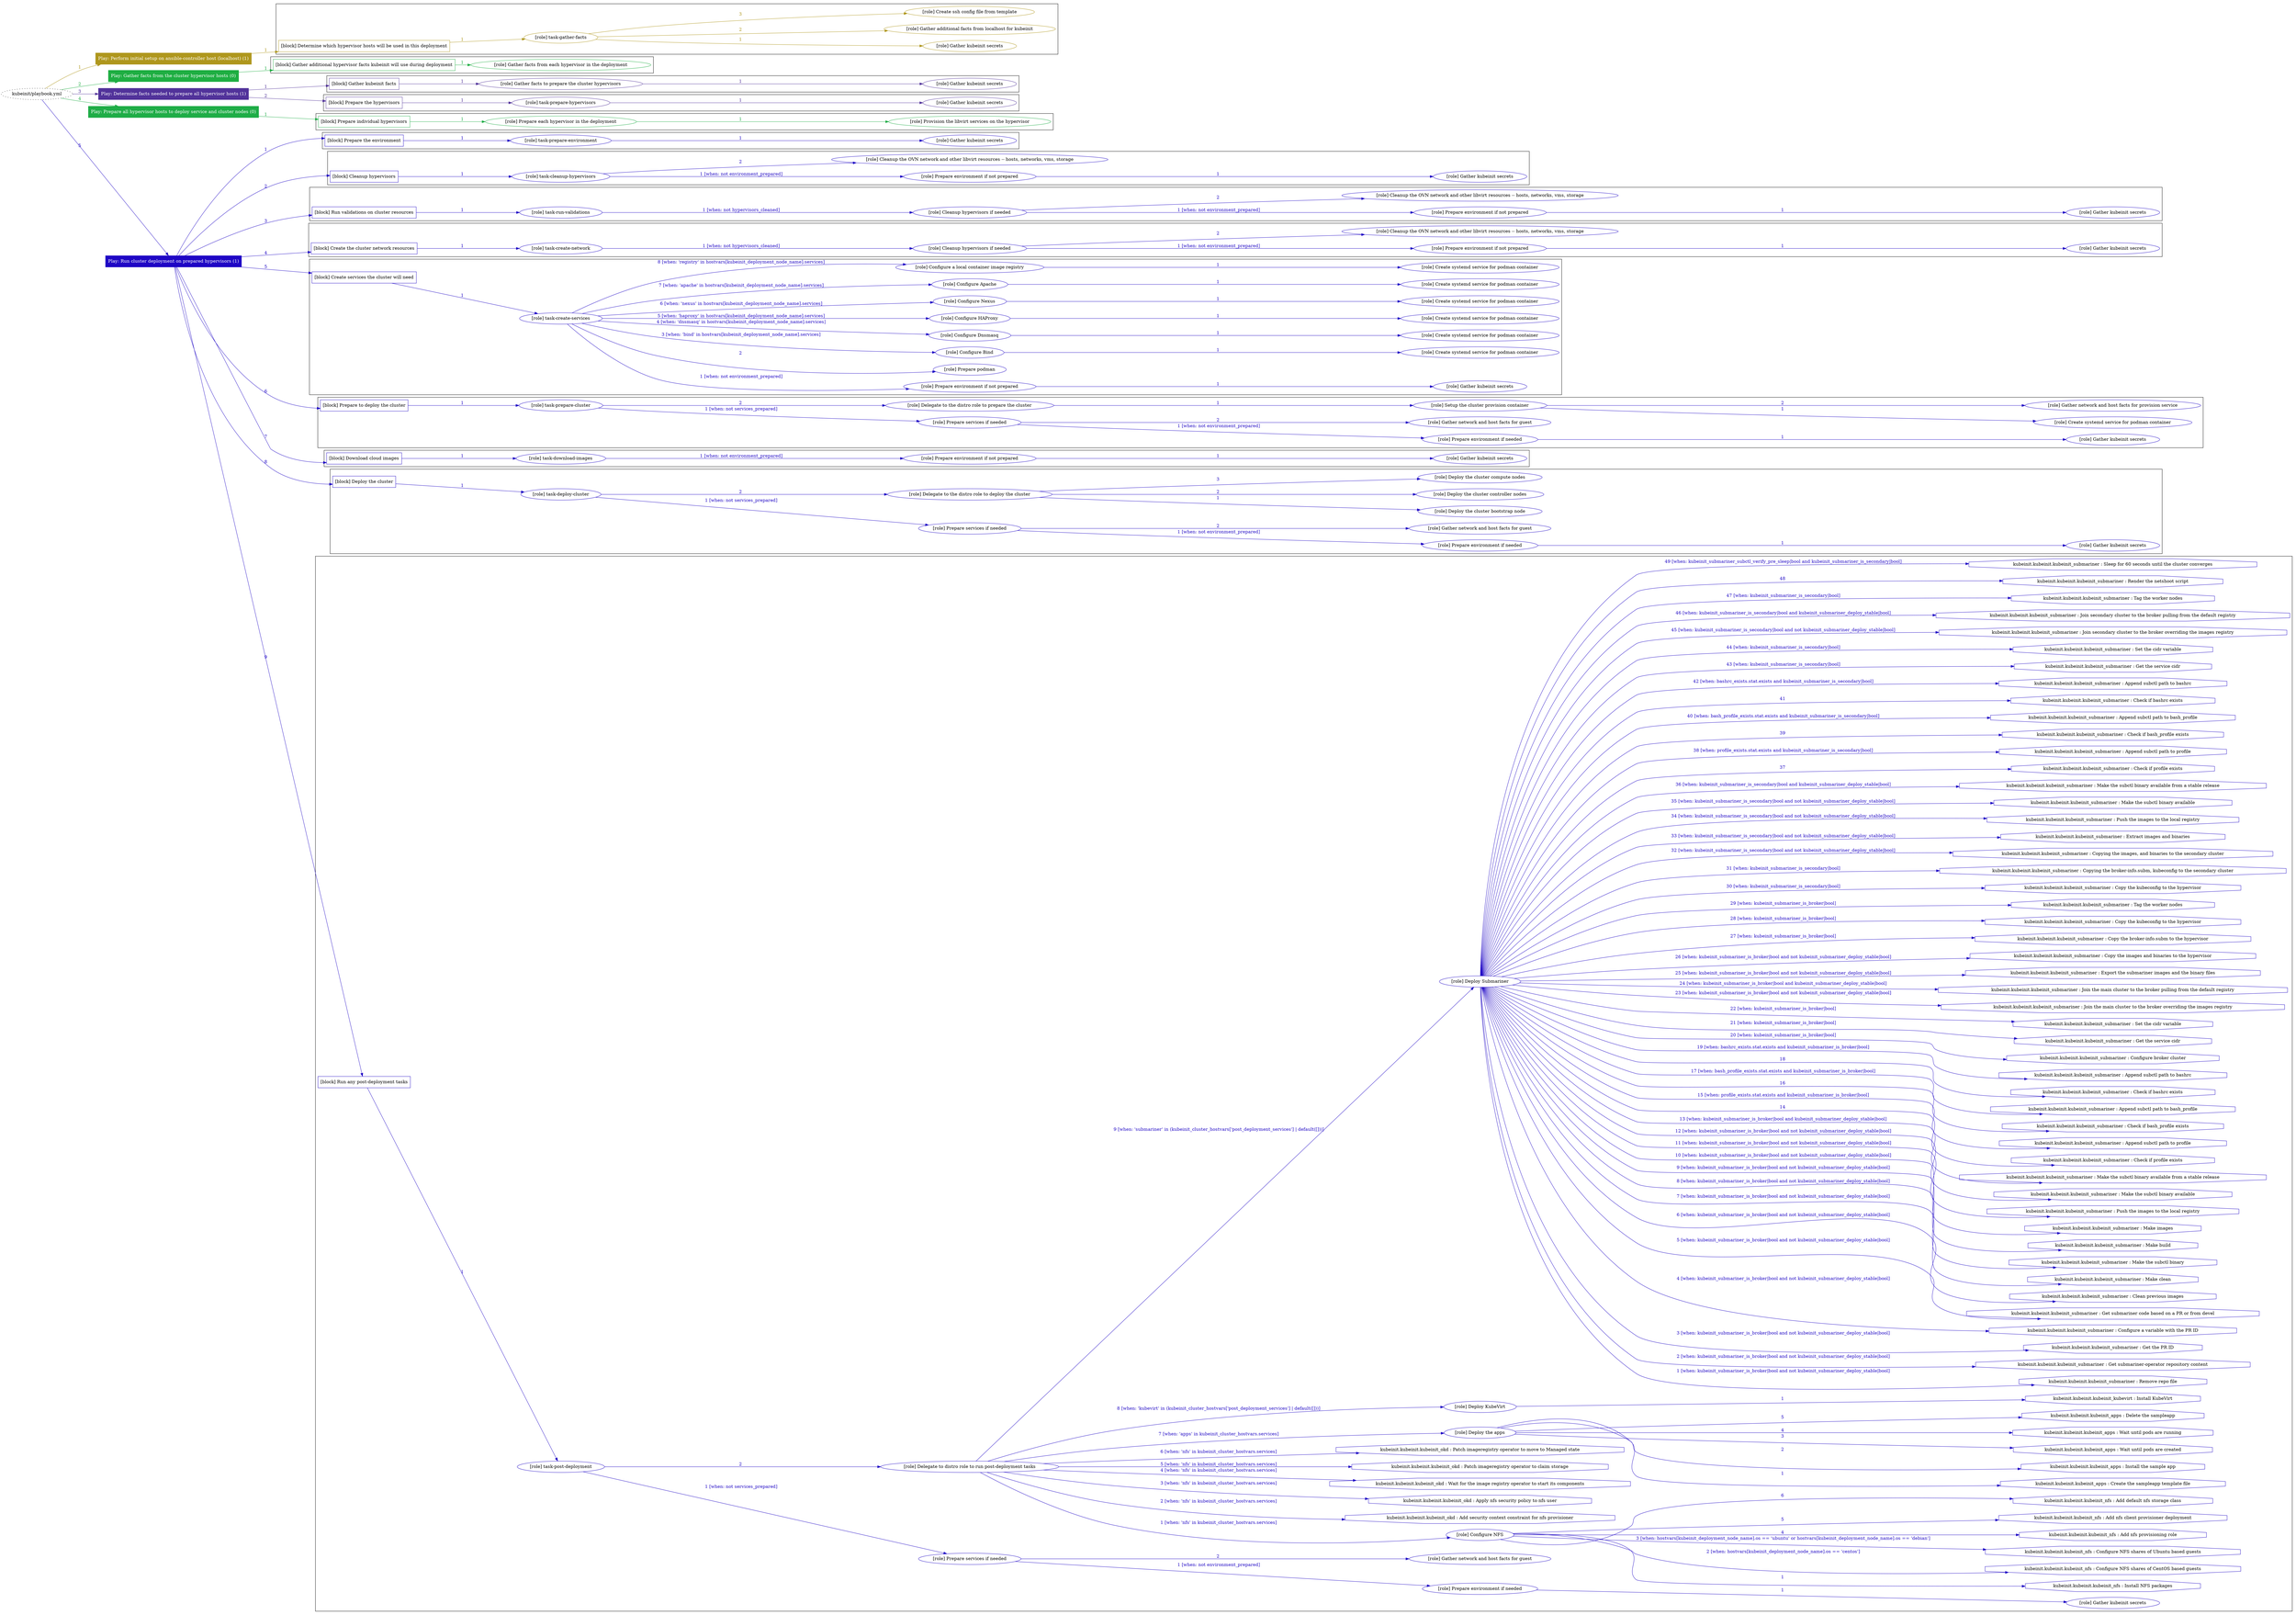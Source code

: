 digraph {
	graph [concentrate=true ordering=in rankdir=LR ratio=fill]
	edge [esep=5 sep=10]
	"kubeinit/playbook.yml" [URL="/home/runner/work/kubeinit/kubeinit/kubeinit/playbook.yml" id=playbook_f8935161 style=dotted]
	"kubeinit/playbook.yml" -> play_e101f352 [label="1 " color="#af971d" fontcolor="#af971d" id=edge_16f106dc labeltooltip="1 " tooltip="1 "]
	subgraph "Play: Perform initial setup on ansible-controller host (localhost) (1)" {
		play_e101f352 [label="Play: Perform initial setup on ansible-controller host (localhost) (1)" URL="/home/runner/work/kubeinit/kubeinit/kubeinit/playbook.yml" color="#af971d" fontcolor="#ffffff" id=play_e101f352 shape=box style=filled tooltip=localhost]
		play_e101f352 -> block_3dda56a7 [label=1 color="#af971d" fontcolor="#af971d" id=edge_bec51642 labeltooltip=1 tooltip=1]
		subgraph cluster_block_3dda56a7 {
			block_3dda56a7 [label="[block] Determine which hypervisor hosts will be used in this deployment" URL="/home/runner/work/kubeinit/kubeinit/kubeinit/playbook.yml" color="#af971d" id=block_3dda56a7 labeltooltip="Determine which hypervisor hosts will be used in this deployment" shape=box tooltip="Determine which hypervisor hosts will be used in this deployment"]
			block_3dda56a7 -> role_bf6d64e1 [label="1 " color="#af971d" fontcolor="#af971d" id=edge_8e2b9d98 labeltooltip="1 " tooltip="1 "]
			subgraph "task-gather-facts" {
				role_bf6d64e1 [label="[role] task-gather-facts" URL="/home/runner/work/kubeinit/kubeinit/kubeinit/playbook.yml" color="#af971d" id=role_bf6d64e1 tooltip="task-gather-facts"]
				role_bf6d64e1 -> role_52b1b5cd [label="1 " color="#af971d" fontcolor="#af971d" id=edge_cbb5889e labeltooltip="1 " tooltip="1 "]
				subgraph "Gather kubeinit secrets" {
					role_52b1b5cd [label="[role] Gather kubeinit secrets" URL="/home/runner/.ansible/collections/ansible_collections/kubeinit/kubeinit/roles/kubeinit_prepare/tasks/build_hypervisors_group.yml" color="#af971d" id=role_52b1b5cd tooltip="Gather kubeinit secrets"]
				}
				role_bf6d64e1 -> role_0301a7f7 [label="2 " color="#af971d" fontcolor="#af971d" id=edge_78270fba labeltooltip="2 " tooltip="2 "]
				subgraph "Gather additional facts from localhost for kubeinit" {
					role_0301a7f7 [label="[role] Gather additional facts from localhost for kubeinit" URL="/home/runner/.ansible/collections/ansible_collections/kubeinit/kubeinit/roles/kubeinit_prepare/tasks/build_hypervisors_group.yml" color="#af971d" id=role_0301a7f7 tooltip="Gather additional facts from localhost for kubeinit"]
				}
				role_bf6d64e1 -> role_4d77641a [label="3 " color="#af971d" fontcolor="#af971d" id=edge_aa5e9386 labeltooltip="3 " tooltip="3 "]
				subgraph "Create ssh config file from template" {
					role_4d77641a [label="[role] Create ssh config file from template" URL="/home/runner/.ansible/collections/ansible_collections/kubeinit/kubeinit/roles/kubeinit_prepare/tasks/build_hypervisors_group.yml" color="#af971d" id=role_4d77641a tooltip="Create ssh config file from template"]
				}
			}
		}
	}
	"kubeinit/playbook.yml" -> play_6f5f1db0 [label="2 " color="#1eae42" fontcolor="#1eae42" id=edge_cb2f6d88 labeltooltip="2 " tooltip="2 "]
	subgraph "Play: Gather facts from the cluster hypervisor hosts (0)" {
		play_6f5f1db0 [label="Play: Gather facts from the cluster hypervisor hosts (0)" URL="/home/runner/work/kubeinit/kubeinit/kubeinit/playbook.yml" color="#1eae42" fontcolor="#ffffff" id=play_6f5f1db0 shape=box style=filled tooltip="Play: Gather facts from the cluster hypervisor hosts (0)"]
		play_6f5f1db0 -> block_03cb7413 [label=1 color="#1eae42" fontcolor="#1eae42" id=edge_60c302b8 labeltooltip=1 tooltip=1]
		subgraph cluster_block_03cb7413 {
			block_03cb7413 [label="[block] Gather additional hypervisor facts kubeinit will use during deployment" URL="/home/runner/work/kubeinit/kubeinit/kubeinit/playbook.yml" color="#1eae42" id=block_03cb7413 labeltooltip="Gather additional hypervisor facts kubeinit will use during deployment" shape=box tooltip="Gather additional hypervisor facts kubeinit will use during deployment"]
			block_03cb7413 -> role_cb3a7430 [label="1 " color="#1eae42" fontcolor="#1eae42" id=edge_0225494b labeltooltip="1 " tooltip="1 "]
			subgraph "Gather facts from each hypervisor in the deployment" {
				role_cb3a7430 [label="[role] Gather facts from each hypervisor in the deployment" URL="/home/runner/work/kubeinit/kubeinit/kubeinit/playbook.yml" color="#1eae42" id=role_cb3a7430 tooltip="Gather facts from each hypervisor in the deployment"]
			}
		}
	}
	"kubeinit/playbook.yml" -> play_6e878464 [label="3 " color="#51329a" fontcolor="#51329a" id=edge_7aadd617 labeltooltip="3 " tooltip="3 "]
	subgraph "Play: Determine facts needed to prepare all hypervisor hosts (1)" {
		play_6e878464 [label="Play: Determine facts needed to prepare all hypervisor hosts (1)" URL="/home/runner/work/kubeinit/kubeinit/kubeinit/playbook.yml" color="#51329a" fontcolor="#ffffff" id=play_6e878464 shape=box style=filled tooltip=localhost]
		play_6e878464 -> block_37358798 [label=1 color="#51329a" fontcolor="#51329a" id=edge_910b7dc7 labeltooltip=1 tooltip=1]
		subgraph cluster_block_37358798 {
			block_37358798 [label="[block] Gather kubeinit facts" URL="/home/runner/work/kubeinit/kubeinit/kubeinit/playbook.yml" color="#51329a" id=block_37358798 labeltooltip="Gather kubeinit facts" shape=box tooltip="Gather kubeinit facts"]
			block_37358798 -> role_dab0c089 [label="1 " color="#51329a" fontcolor="#51329a" id=edge_e0503484 labeltooltip="1 " tooltip="1 "]
			subgraph "Gather facts to prepare the cluster hypervisors" {
				role_dab0c089 [label="[role] Gather facts to prepare the cluster hypervisors" URL="/home/runner/work/kubeinit/kubeinit/kubeinit/playbook.yml" color="#51329a" id=role_dab0c089 tooltip="Gather facts to prepare the cluster hypervisors"]
				role_dab0c089 -> role_0d401e3b [label="1 " color="#51329a" fontcolor="#51329a" id=edge_6fe89746 labeltooltip="1 " tooltip="1 "]
				subgraph "Gather kubeinit secrets" {
					role_0d401e3b [label="[role] Gather kubeinit secrets" URL="/home/runner/.ansible/collections/ansible_collections/kubeinit/kubeinit/roles/kubeinit_prepare/tasks/gather_kubeinit_facts.yml" color="#51329a" id=role_0d401e3b tooltip="Gather kubeinit secrets"]
				}
			}
		}
		play_6e878464 -> block_82a610bc [label=2 color="#51329a" fontcolor="#51329a" id=edge_4a33cbb3 labeltooltip=2 tooltip=2]
		subgraph cluster_block_82a610bc {
			block_82a610bc [label="[block] Prepare the hypervisors" URL="/home/runner/work/kubeinit/kubeinit/kubeinit/playbook.yml" color="#51329a" id=block_82a610bc labeltooltip="Prepare the hypervisors" shape=box tooltip="Prepare the hypervisors"]
			block_82a610bc -> role_e9e67950 [label="1 " color="#51329a" fontcolor="#51329a" id=edge_e377d191 labeltooltip="1 " tooltip="1 "]
			subgraph "task-prepare-hypervisors" {
				role_e9e67950 [label="[role] task-prepare-hypervisors" URL="/home/runner/work/kubeinit/kubeinit/kubeinit/playbook.yml" color="#51329a" id=role_e9e67950 tooltip="task-prepare-hypervisors"]
				role_e9e67950 -> role_1c10099d [label="1 " color="#51329a" fontcolor="#51329a" id=edge_f9e8de2d labeltooltip="1 " tooltip="1 "]
				subgraph "Gather kubeinit secrets" {
					role_1c10099d [label="[role] Gather kubeinit secrets" URL="/home/runner/.ansible/collections/ansible_collections/kubeinit/kubeinit/roles/kubeinit_prepare/tasks/gather_kubeinit_facts.yml" color="#51329a" id=role_1c10099d tooltip="Gather kubeinit secrets"]
				}
			}
		}
	}
	"kubeinit/playbook.yml" -> play_e14cacc7 [label="4 " color="#1fad47" fontcolor="#1fad47" id=edge_e9abe6a9 labeltooltip="4 " tooltip="4 "]
	subgraph "Play: Prepare all hypervisor hosts to deploy service and cluster nodes (0)" {
		play_e14cacc7 [label="Play: Prepare all hypervisor hosts to deploy service and cluster nodes (0)" URL="/home/runner/work/kubeinit/kubeinit/kubeinit/playbook.yml" color="#1fad47" fontcolor="#ffffff" id=play_e14cacc7 shape=box style=filled tooltip="Play: Prepare all hypervisor hosts to deploy service and cluster nodes (0)"]
		play_e14cacc7 -> block_c070e0cc [label=1 color="#1fad47" fontcolor="#1fad47" id=edge_da363f31 labeltooltip=1 tooltip=1]
		subgraph cluster_block_c070e0cc {
			block_c070e0cc [label="[block] Prepare individual hypervisors" URL="/home/runner/work/kubeinit/kubeinit/kubeinit/playbook.yml" color="#1fad47" id=block_c070e0cc labeltooltip="Prepare individual hypervisors" shape=box tooltip="Prepare individual hypervisors"]
			block_c070e0cc -> role_69516cc7 [label="1 " color="#1fad47" fontcolor="#1fad47" id=edge_c91432d4 labeltooltip="1 " tooltip="1 "]
			subgraph "Prepare each hypervisor in the deployment" {
				role_69516cc7 [label="[role] Prepare each hypervisor in the deployment" URL="/home/runner/work/kubeinit/kubeinit/kubeinit/playbook.yml" color="#1fad47" id=role_69516cc7 tooltip="Prepare each hypervisor in the deployment"]
				role_69516cc7 -> role_55ce6362 [label="1 " color="#1fad47" fontcolor="#1fad47" id=edge_b817cf79 labeltooltip="1 " tooltip="1 "]
				subgraph "Provision the libvirt services on the hypervisor" {
					role_55ce6362 [label="[role] Provision the libvirt services on the hypervisor" URL="/home/runner/.ansible/collections/ansible_collections/kubeinit/kubeinit/roles/kubeinit_prepare/tasks/prepare_hypervisor.yml" color="#1fad47" id=role_55ce6362 tooltip="Provision the libvirt services on the hypervisor"]
				}
			}
		}
	}
	"kubeinit/playbook.yml" -> play_3bf90c63 [label="5 " color="#1f07c5" fontcolor="#1f07c5" id=edge_593d3184 labeltooltip="5 " tooltip="5 "]
	subgraph "Play: Run cluster deployment on prepared hypervisors (1)" {
		play_3bf90c63 [label="Play: Run cluster deployment on prepared hypervisors (1)" URL="/home/runner/work/kubeinit/kubeinit/kubeinit/playbook.yml" color="#1f07c5" fontcolor="#ffffff" id=play_3bf90c63 shape=box style=filled tooltip=localhost]
		play_3bf90c63 -> block_7c0d0dfc [label=1 color="#1f07c5" fontcolor="#1f07c5" id=edge_a1920875 labeltooltip=1 tooltip=1]
		subgraph cluster_block_7c0d0dfc {
			block_7c0d0dfc [label="[block] Prepare the environment" URL="/home/runner/work/kubeinit/kubeinit/kubeinit/playbook.yml" color="#1f07c5" id=block_7c0d0dfc labeltooltip="Prepare the environment" shape=box tooltip="Prepare the environment"]
			block_7c0d0dfc -> role_a4807c2b [label="1 " color="#1f07c5" fontcolor="#1f07c5" id=edge_9cfc9fc7 labeltooltip="1 " tooltip="1 "]
			subgraph "task-prepare-environment" {
				role_a4807c2b [label="[role] task-prepare-environment" URL="/home/runner/work/kubeinit/kubeinit/kubeinit/playbook.yml" color="#1f07c5" id=role_a4807c2b tooltip="task-prepare-environment"]
				role_a4807c2b -> role_1e5fe2c4 [label="1 " color="#1f07c5" fontcolor="#1f07c5" id=edge_b43c6d94 labeltooltip="1 " tooltip="1 "]
				subgraph "Gather kubeinit secrets" {
					role_1e5fe2c4 [label="[role] Gather kubeinit secrets" URL="/home/runner/.ansible/collections/ansible_collections/kubeinit/kubeinit/roles/kubeinit_prepare/tasks/gather_kubeinit_facts.yml" color="#1f07c5" id=role_1e5fe2c4 tooltip="Gather kubeinit secrets"]
				}
			}
		}
		play_3bf90c63 -> block_f36bea99 [label=2 color="#1f07c5" fontcolor="#1f07c5" id=edge_d0e137a8 labeltooltip=2 tooltip=2]
		subgraph cluster_block_f36bea99 {
			block_f36bea99 [label="[block] Cleanup hypervisors" URL="/home/runner/work/kubeinit/kubeinit/kubeinit/playbook.yml" color="#1f07c5" id=block_f36bea99 labeltooltip="Cleanup hypervisors" shape=box tooltip="Cleanup hypervisors"]
			block_f36bea99 -> role_40cdb9b4 [label="1 " color="#1f07c5" fontcolor="#1f07c5" id=edge_e9103972 labeltooltip="1 " tooltip="1 "]
			subgraph "task-cleanup-hypervisors" {
				role_40cdb9b4 [label="[role] task-cleanup-hypervisors" URL="/home/runner/work/kubeinit/kubeinit/kubeinit/playbook.yml" color="#1f07c5" id=role_40cdb9b4 tooltip="task-cleanup-hypervisors"]
				role_40cdb9b4 -> role_f3ec916d [label="1 [when: not environment_prepared]" color="#1f07c5" fontcolor="#1f07c5" id=edge_6dd8fccd labeltooltip="1 [when: not environment_prepared]" tooltip="1 [when: not environment_prepared]"]
				subgraph "Prepare environment if not prepared" {
					role_f3ec916d [label="[role] Prepare environment if not prepared" URL="/home/runner/.ansible/collections/ansible_collections/kubeinit/kubeinit/roles/kubeinit_prepare/tasks/cleanup_hypervisors.yml" color="#1f07c5" id=role_f3ec916d tooltip="Prepare environment if not prepared"]
					role_f3ec916d -> role_9f66cd19 [label="1 " color="#1f07c5" fontcolor="#1f07c5" id=edge_d2e8354f labeltooltip="1 " tooltip="1 "]
					subgraph "Gather kubeinit secrets" {
						role_9f66cd19 [label="[role] Gather kubeinit secrets" URL="/home/runner/.ansible/collections/ansible_collections/kubeinit/kubeinit/roles/kubeinit_prepare/tasks/gather_kubeinit_facts.yml" color="#1f07c5" id=role_9f66cd19 tooltip="Gather kubeinit secrets"]
					}
				}
				role_40cdb9b4 -> role_8838fd67 [label="2 " color="#1f07c5" fontcolor="#1f07c5" id=edge_5f2e5a46 labeltooltip="2 " tooltip="2 "]
				subgraph "Cleanup the OVN network and other libvirt resources -- hosts, networks, vms, storage" {
					role_8838fd67 [label="[role] Cleanup the OVN network and other libvirt resources -- hosts, networks, vms, storage" URL="/home/runner/.ansible/collections/ansible_collections/kubeinit/kubeinit/roles/kubeinit_prepare/tasks/cleanup_hypervisors.yml" color="#1f07c5" id=role_8838fd67 tooltip="Cleanup the OVN network and other libvirt resources -- hosts, networks, vms, storage"]
				}
			}
		}
		play_3bf90c63 -> block_cc1f2e1e [label=3 color="#1f07c5" fontcolor="#1f07c5" id=edge_038f2bd3 labeltooltip=3 tooltip=3]
		subgraph cluster_block_cc1f2e1e {
			block_cc1f2e1e [label="[block] Run validations on cluster resources" URL="/home/runner/work/kubeinit/kubeinit/kubeinit/playbook.yml" color="#1f07c5" id=block_cc1f2e1e labeltooltip="Run validations on cluster resources" shape=box tooltip="Run validations on cluster resources"]
			block_cc1f2e1e -> role_5cf56521 [label="1 " color="#1f07c5" fontcolor="#1f07c5" id=edge_f61b7b5b labeltooltip="1 " tooltip="1 "]
			subgraph "task-run-validations" {
				role_5cf56521 [label="[role] task-run-validations" URL="/home/runner/work/kubeinit/kubeinit/kubeinit/playbook.yml" color="#1f07c5" id=role_5cf56521 tooltip="task-run-validations"]
				role_5cf56521 -> role_46721f76 [label="1 [when: not hypervisors_cleaned]" color="#1f07c5" fontcolor="#1f07c5" id=edge_154e4efd labeltooltip="1 [when: not hypervisors_cleaned]" tooltip="1 [when: not hypervisors_cleaned]"]
				subgraph "Cleanup hypervisors if needed" {
					role_46721f76 [label="[role] Cleanup hypervisors if needed" URL="/home/runner/.ansible/collections/ansible_collections/kubeinit/kubeinit/roles/kubeinit_validations/tasks/main.yml" color="#1f07c5" id=role_46721f76 tooltip="Cleanup hypervisors if needed"]
					role_46721f76 -> role_bce632f6 [label="1 [when: not environment_prepared]" color="#1f07c5" fontcolor="#1f07c5" id=edge_0ca171f9 labeltooltip="1 [when: not environment_prepared]" tooltip="1 [when: not environment_prepared]"]
					subgraph "Prepare environment if not prepared" {
						role_bce632f6 [label="[role] Prepare environment if not prepared" URL="/home/runner/.ansible/collections/ansible_collections/kubeinit/kubeinit/roles/kubeinit_prepare/tasks/cleanup_hypervisors.yml" color="#1f07c5" id=role_bce632f6 tooltip="Prepare environment if not prepared"]
						role_bce632f6 -> role_f934306d [label="1 " color="#1f07c5" fontcolor="#1f07c5" id=edge_b8d31191 labeltooltip="1 " tooltip="1 "]
						subgraph "Gather kubeinit secrets" {
							role_f934306d [label="[role] Gather kubeinit secrets" URL="/home/runner/.ansible/collections/ansible_collections/kubeinit/kubeinit/roles/kubeinit_prepare/tasks/gather_kubeinit_facts.yml" color="#1f07c5" id=role_f934306d tooltip="Gather kubeinit secrets"]
						}
					}
					role_46721f76 -> role_2692cbbd [label="2 " color="#1f07c5" fontcolor="#1f07c5" id=edge_23699240 labeltooltip="2 " tooltip="2 "]
					subgraph "Cleanup the OVN network and other libvirt resources -- hosts, networks, vms, storage" {
						role_2692cbbd [label="[role] Cleanup the OVN network and other libvirt resources -- hosts, networks, vms, storage" URL="/home/runner/.ansible/collections/ansible_collections/kubeinit/kubeinit/roles/kubeinit_prepare/tasks/cleanup_hypervisors.yml" color="#1f07c5" id=role_2692cbbd tooltip="Cleanup the OVN network and other libvirt resources -- hosts, networks, vms, storage"]
					}
				}
			}
		}
		play_3bf90c63 -> block_7cd27ca0 [label=4 color="#1f07c5" fontcolor="#1f07c5" id=edge_a99c9416 labeltooltip=4 tooltip=4]
		subgraph cluster_block_7cd27ca0 {
			block_7cd27ca0 [label="[block] Create the cluster network resources" URL="/home/runner/work/kubeinit/kubeinit/kubeinit/playbook.yml" color="#1f07c5" id=block_7cd27ca0 labeltooltip="Create the cluster network resources" shape=box tooltip="Create the cluster network resources"]
			block_7cd27ca0 -> role_1e4e9dcb [label="1 " color="#1f07c5" fontcolor="#1f07c5" id=edge_d98af0af labeltooltip="1 " tooltip="1 "]
			subgraph "task-create-network" {
				role_1e4e9dcb [label="[role] task-create-network" URL="/home/runner/work/kubeinit/kubeinit/kubeinit/playbook.yml" color="#1f07c5" id=role_1e4e9dcb tooltip="task-create-network"]
				role_1e4e9dcb -> role_6a8fb96f [label="1 [when: not hypervisors_cleaned]" color="#1f07c5" fontcolor="#1f07c5" id=edge_5293c610 labeltooltip="1 [when: not hypervisors_cleaned]" tooltip="1 [when: not hypervisors_cleaned]"]
				subgraph "Cleanup hypervisors if needed" {
					role_6a8fb96f [label="[role] Cleanup hypervisors if needed" URL="/home/runner/.ansible/collections/ansible_collections/kubeinit/kubeinit/roles/kubeinit_libvirt/tasks/create_network.yml" color="#1f07c5" id=role_6a8fb96f tooltip="Cleanup hypervisors if needed"]
					role_6a8fb96f -> role_f3eea07a [label="1 [when: not environment_prepared]" color="#1f07c5" fontcolor="#1f07c5" id=edge_74ddac0b labeltooltip="1 [when: not environment_prepared]" tooltip="1 [when: not environment_prepared]"]
					subgraph "Prepare environment if not prepared" {
						role_f3eea07a [label="[role] Prepare environment if not prepared" URL="/home/runner/.ansible/collections/ansible_collections/kubeinit/kubeinit/roles/kubeinit_prepare/tasks/cleanup_hypervisors.yml" color="#1f07c5" id=role_f3eea07a tooltip="Prepare environment if not prepared"]
						role_f3eea07a -> role_062660de [label="1 " color="#1f07c5" fontcolor="#1f07c5" id=edge_f693053e labeltooltip="1 " tooltip="1 "]
						subgraph "Gather kubeinit secrets" {
							role_062660de [label="[role] Gather kubeinit secrets" URL="/home/runner/.ansible/collections/ansible_collections/kubeinit/kubeinit/roles/kubeinit_prepare/tasks/gather_kubeinit_facts.yml" color="#1f07c5" id=role_062660de tooltip="Gather kubeinit secrets"]
						}
					}
					role_6a8fb96f -> role_bca3c9e5 [label="2 " color="#1f07c5" fontcolor="#1f07c5" id=edge_d159fa04 labeltooltip="2 " tooltip="2 "]
					subgraph "Cleanup the OVN network and other libvirt resources -- hosts, networks, vms, storage" {
						role_bca3c9e5 [label="[role] Cleanup the OVN network and other libvirt resources -- hosts, networks, vms, storage" URL="/home/runner/.ansible/collections/ansible_collections/kubeinit/kubeinit/roles/kubeinit_prepare/tasks/cleanup_hypervisors.yml" color="#1f07c5" id=role_bca3c9e5 tooltip="Cleanup the OVN network and other libvirt resources -- hosts, networks, vms, storage"]
					}
				}
			}
		}
		play_3bf90c63 -> block_9af08152 [label=5 color="#1f07c5" fontcolor="#1f07c5" id=edge_f5489b0f labeltooltip=5 tooltip=5]
		subgraph cluster_block_9af08152 {
			block_9af08152 [label="[block] Create services the cluster will need" URL="/home/runner/work/kubeinit/kubeinit/kubeinit/playbook.yml" color="#1f07c5" id=block_9af08152 labeltooltip="Create services the cluster will need" shape=box tooltip="Create services the cluster will need"]
			block_9af08152 -> role_153b04c4 [label="1 " color="#1f07c5" fontcolor="#1f07c5" id=edge_61389e8b labeltooltip="1 " tooltip="1 "]
			subgraph "task-create-services" {
				role_153b04c4 [label="[role] task-create-services" URL="/home/runner/work/kubeinit/kubeinit/kubeinit/playbook.yml" color="#1f07c5" id=role_153b04c4 tooltip="task-create-services"]
				role_153b04c4 -> role_014b878e [label="1 [when: not environment_prepared]" color="#1f07c5" fontcolor="#1f07c5" id=edge_a29b89fb labeltooltip="1 [when: not environment_prepared]" tooltip="1 [when: not environment_prepared]"]
				subgraph "Prepare environment if not prepared" {
					role_014b878e [label="[role] Prepare environment if not prepared" URL="/home/runner/.ansible/collections/ansible_collections/kubeinit/kubeinit/roles/kubeinit_services/tasks/main.yml" color="#1f07c5" id=role_014b878e tooltip="Prepare environment if not prepared"]
					role_014b878e -> role_20741a22 [label="1 " color="#1f07c5" fontcolor="#1f07c5" id=edge_003f5a08 labeltooltip="1 " tooltip="1 "]
					subgraph "Gather kubeinit secrets" {
						role_20741a22 [label="[role] Gather kubeinit secrets" URL="/home/runner/.ansible/collections/ansible_collections/kubeinit/kubeinit/roles/kubeinit_prepare/tasks/gather_kubeinit_facts.yml" color="#1f07c5" id=role_20741a22 tooltip="Gather kubeinit secrets"]
					}
				}
				role_153b04c4 -> role_558f14c2 [label="2 " color="#1f07c5" fontcolor="#1f07c5" id=edge_2d5e1ca5 labeltooltip="2 " tooltip="2 "]
				subgraph "Prepare podman" {
					role_558f14c2 [label="[role] Prepare podman" URL="/home/runner/.ansible/collections/ansible_collections/kubeinit/kubeinit/roles/kubeinit_services/tasks/00_create_service_pod.yml" color="#1f07c5" id=role_558f14c2 tooltip="Prepare podman"]
				}
				role_153b04c4 -> role_1462b8f7 [label="3 [when: 'bind' in hostvars[kubeinit_deployment_node_name].services]" color="#1f07c5" fontcolor="#1f07c5" id=edge_2f4472aa labeltooltip="3 [when: 'bind' in hostvars[kubeinit_deployment_node_name].services]" tooltip="3 [when: 'bind' in hostvars[kubeinit_deployment_node_name].services]"]
				subgraph "Configure Bind" {
					role_1462b8f7 [label="[role] Configure Bind" URL="/home/runner/.ansible/collections/ansible_collections/kubeinit/kubeinit/roles/kubeinit_services/tasks/start_services_containers.yml" color="#1f07c5" id=role_1462b8f7 tooltip="Configure Bind"]
					role_1462b8f7 -> role_349ed96c [label="1 " color="#1f07c5" fontcolor="#1f07c5" id=edge_bb1f4434 labeltooltip="1 " tooltip="1 "]
					subgraph "Create systemd service for podman container" {
						role_349ed96c [label="[role] Create systemd service for podman container" URL="/home/runner/.ansible/collections/ansible_collections/kubeinit/kubeinit/roles/kubeinit_bind/tasks/main.yml" color="#1f07c5" id=role_349ed96c tooltip="Create systemd service for podman container"]
					}
				}
				role_153b04c4 -> role_d3b3aec4 [label="4 [when: 'dnsmasq' in hostvars[kubeinit_deployment_node_name].services]" color="#1f07c5" fontcolor="#1f07c5" id=edge_f7d0349d labeltooltip="4 [when: 'dnsmasq' in hostvars[kubeinit_deployment_node_name].services]" tooltip="4 [when: 'dnsmasq' in hostvars[kubeinit_deployment_node_name].services]"]
				subgraph "Configure Dnsmasq" {
					role_d3b3aec4 [label="[role] Configure Dnsmasq" URL="/home/runner/.ansible/collections/ansible_collections/kubeinit/kubeinit/roles/kubeinit_services/tasks/start_services_containers.yml" color="#1f07c5" id=role_d3b3aec4 tooltip="Configure Dnsmasq"]
					role_d3b3aec4 -> role_3e49abf6 [label="1 " color="#1f07c5" fontcolor="#1f07c5" id=edge_52cdffb8 labeltooltip="1 " tooltip="1 "]
					subgraph "Create systemd service for podman container" {
						role_3e49abf6 [label="[role] Create systemd service for podman container" URL="/home/runner/.ansible/collections/ansible_collections/kubeinit/kubeinit/roles/kubeinit_dnsmasq/tasks/main.yml" color="#1f07c5" id=role_3e49abf6 tooltip="Create systemd service for podman container"]
					}
				}
				role_153b04c4 -> role_baf24e66 [label="5 [when: 'haproxy' in hostvars[kubeinit_deployment_node_name].services]" color="#1f07c5" fontcolor="#1f07c5" id=edge_7ac58d78 labeltooltip="5 [when: 'haproxy' in hostvars[kubeinit_deployment_node_name].services]" tooltip="5 [when: 'haproxy' in hostvars[kubeinit_deployment_node_name].services]"]
				subgraph "Configure HAProxy" {
					role_baf24e66 [label="[role] Configure HAProxy" URL="/home/runner/.ansible/collections/ansible_collections/kubeinit/kubeinit/roles/kubeinit_services/tasks/start_services_containers.yml" color="#1f07c5" id=role_baf24e66 tooltip="Configure HAProxy"]
					role_baf24e66 -> role_f1f110f8 [label="1 " color="#1f07c5" fontcolor="#1f07c5" id=edge_41f16608 labeltooltip="1 " tooltip="1 "]
					subgraph "Create systemd service for podman container" {
						role_f1f110f8 [label="[role] Create systemd service for podman container" URL="/home/runner/.ansible/collections/ansible_collections/kubeinit/kubeinit/roles/kubeinit_haproxy/tasks/main.yml" color="#1f07c5" id=role_f1f110f8 tooltip="Create systemd service for podman container"]
					}
				}
				role_153b04c4 -> role_f7801f8a [label="6 [when: 'nexus' in hostvars[kubeinit_deployment_node_name].services]" color="#1f07c5" fontcolor="#1f07c5" id=edge_832ac6b2 labeltooltip="6 [when: 'nexus' in hostvars[kubeinit_deployment_node_name].services]" tooltip="6 [when: 'nexus' in hostvars[kubeinit_deployment_node_name].services]"]
				subgraph "Configure Nexus" {
					role_f7801f8a [label="[role] Configure Nexus" URL="/home/runner/.ansible/collections/ansible_collections/kubeinit/kubeinit/roles/kubeinit_services/tasks/start_services_containers.yml" color="#1f07c5" id=role_f7801f8a tooltip="Configure Nexus"]
					role_f7801f8a -> role_03daa468 [label="1 " color="#1f07c5" fontcolor="#1f07c5" id=edge_f181480c labeltooltip="1 " tooltip="1 "]
					subgraph "Create systemd service for podman container" {
						role_03daa468 [label="[role] Create systemd service for podman container" URL="/home/runner/.ansible/collections/ansible_collections/kubeinit/kubeinit/roles/kubeinit_nexus/tasks/main.yml" color="#1f07c5" id=role_03daa468 tooltip="Create systemd service for podman container"]
					}
				}
				role_153b04c4 -> role_ad49efbd [label="7 [when: 'apache' in hostvars[kubeinit_deployment_node_name].services]" color="#1f07c5" fontcolor="#1f07c5" id=edge_0e883dfc labeltooltip="7 [when: 'apache' in hostvars[kubeinit_deployment_node_name].services]" tooltip="7 [when: 'apache' in hostvars[kubeinit_deployment_node_name].services]"]
				subgraph "Configure Apache" {
					role_ad49efbd [label="[role] Configure Apache" URL="/home/runner/.ansible/collections/ansible_collections/kubeinit/kubeinit/roles/kubeinit_services/tasks/start_services_containers.yml" color="#1f07c5" id=role_ad49efbd tooltip="Configure Apache"]
					role_ad49efbd -> role_7d602951 [label="1 " color="#1f07c5" fontcolor="#1f07c5" id=edge_d995c27f labeltooltip="1 " tooltip="1 "]
					subgraph "Create systemd service for podman container" {
						role_7d602951 [label="[role] Create systemd service for podman container" URL="/home/runner/.ansible/collections/ansible_collections/kubeinit/kubeinit/roles/kubeinit_apache/tasks/main.yml" color="#1f07c5" id=role_7d602951 tooltip="Create systemd service for podman container"]
					}
				}
				role_153b04c4 -> role_88d3229b [label="8 [when: 'registry' in hostvars[kubeinit_deployment_node_name].services]" color="#1f07c5" fontcolor="#1f07c5" id=edge_14afc044 labeltooltip="8 [when: 'registry' in hostvars[kubeinit_deployment_node_name].services]" tooltip="8 [when: 'registry' in hostvars[kubeinit_deployment_node_name].services]"]
				subgraph "Configure a local container image registry" {
					role_88d3229b [label="[role] Configure a local container image registry" URL="/home/runner/.ansible/collections/ansible_collections/kubeinit/kubeinit/roles/kubeinit_services/tasks/start_services_containers.yml" color="#1f07c5" id=role_88d3229b tooltip="Configure a local container image registry"]
					role_88d3229b -> role_90aac577 [label="1 " color="#1f07c5" fontcolor="#1f07c5" id=edge_62e691e4 labeltooltip="1 " tooltip="1 "]
					subgraph "Create systemd service for podman container" {
						role_90aac577 [label="[role] Create systemd service for podman container" URL="/home/runner/.ansible/collections/ansible_collections/kubeinit/kubeinit/roles/kubeinit_registry/tasks/main.yml" color="#1f07c5" id=role_90aac577 tooltip="Create systemd service for podman container"]
					}
				}
			}
		}
		play_3bf90c63 -> block_0afbc949 [label=6 color="#1f07c5" fontcolor="#1f07c5" id=edge_03cd4cd0 labeltooltip=6 tooltip=6]
		subgraph cluster_block_0afbc949 {
			block_0afbc949 [label="[block] Prepare to deploy the cluster" URL="/home/runner/work/kubeinit/kubeinit/kubeinit/playbook.yml" color="#1f07c5" id=block_0afbc949 labeltooltip="Prepare to deploy the cluster" shape=box tooltip="Prepare to deploy the cluster"]
			block_0afbc949 -> role_4e83368f [label="1 " color="#1f07c5" fontcolor="#1f07c5" id=edge_3a2f0fa0 labeltooltip="1 " tooltip="1 "]
			subgraph "task-prepare-cluster" {
				role_4e83368f [label="[role] task-prepare-cluster" URL="/home/runner/work/kubeinit/kubeinit/kubeinit/playbook.yml" color="#1f07c5" id=role_4e83368f tooltip="task-prepare-cluster"]
				role_4e83368f -> role_34581ce3 [label="1 [when: not services_prepared]" color="#1f07c5" fontcolor="#1f07c5" id=edge_d2402209 labeltooltip="1 [when: not services_prepared]" tooltip="1 [when: not services_prepared]"]
				subgraph "Prepare services if needed" {
					role_34581ce3 [label="[role] Prepare services if needed" URL="/home/runner/.ansible/collections/ansible_collections/kubeinit/kubeinit/roles/kubeinit_prepare/tasks/prepare_cluster.yml" color="#1f07c5" id=role_34581ce3 tooltip="Prepare services if needed"]
					role_34581ce3 -> role_ed8c87a5 [label="1 [when: not environment_prepared]" color="#1f07c5" fontcolor="#1f07c5" id=edge_eb2784a3 labeltooltip="1 [when: not environment_prepared]" tooltip="1 [when: not environment_prepared]"]
					subgraph "Prepare environment if needed" {
						role_ed8c87a5 [label="[role] Prepare environment if needed" URL="/home/runner/.ansible/collections/ansible_collections/kubeinit/kubeinit/roles/kubeinit_services/tasks/prepare_services.yml" color="#1f07c5" id=role_ed8c87a5 tooltip="Prepare environment if needed"]
						role_ed8c87a5 -> role_a6c3679b [label="1 " color="#1f07c5" fontcolor="#1f07c5" id=edge_8c2d713f labeltooltip="1 " tooltip="1 "]
						subgraph "Gather kubeinit secrets" {
							role_a6c3679b [label="[role] Gather kubeinit secrets" URL="/home/runner/.ansible/collections/ansible_collections/kubeinit/kubeinit/roles/kubeinit_prepare/tasks/gather_kubeinit_facts.yml" color="#1f07c5" id=role_a6c3679b tooltip="Gather kubeinit secrets"]
						}
					}
					role_34581ce3 -> role_738f34db [label="2 " color="#1f07c5" fontcolor="#1f07c5" id=edge_d3e3e5f1 labeltooltip="2 " tooltip="2 "]
					subgraph "Gather network and host facts for guest" {
						role_738f34db [label="[role] Gather network and host facts for guest" URL="/home/runner/.ansible/collections/ansible_collections/kubeinit/kubeinit/roles/kubeinit_services/tasks/prepare_services.yml" color="#1f07c5" id=role_738f34db tooltip="Gather network and host facts for guest"]
					}
				}
				role_4e83368f -> role_e67000c7 [label="2 " color="#1f07c5" fontcolor="#1f07c5" id=edge_a181fcf1 labeltooltip="2 " tooltip="2 "]
				subgraph "Delegate to the distro role to prepare the cluster" {
					role_e67000c7 [label="[role] Delegate to the distro role to prepare the cluster" URL="/home/runner/.ansible/collections/ansible_collections/kubeinit/kubeinit/roles/kubeinit_prepare/tasks/prepare_cluster.yml" color="#1f07c5" id=role_e67000c7 tooltip="Delegate to the distro role to prepare the cluster"]
					role_e67000c7 -> role_98cdef64 [label="1 " color="#1f07c5" fontcolor="#1f07c5" id=edge_af0b204b labeltooltip="1 " tooltip="1 "]
					subgraph "Setup the cluster provision container" {
						role_98cdef64 [label="[role] Setup the cluster provision container" URL="/home/runner/.ansible/collections/ansible_collections/kubeinit/kubeinit/roles/kubeinit_okd/tasks/prepare_cluster.yml" color="#1f07c5" id=role_98cdef64 tooltip="Setup the cluster provision container"]
						role_98cdef64 -> role_bff73272 [label="1 " color="#1f07c5" fontcolor="#1f07c5" id=edge_0202f987 labeltooltip="1 " tooltip="1 "]
						subgraph "Create systemd service for podman container" {
							role_bff73272 [label="[role] Create systemd service for podman container" URL="/home/runner/.ansible/collections/ansible_collections/kubeinit/kubeinit/roles/kubeinit_services/tasks/create_provision_container.yml" color="#1f07c5" id=role_bff73272 tooltip="Create systemd service for podman container"]
						}
						role_98cdef64 -> role_a2402b3f [label="2 " color="#1f07c5" fontcolor="#1f07c5" id=edge_15e90843 labeltooltip="2 " tooltip="2 "]
						subgraph "Gather network and host facts for provision service" {
							role_a2402b3f [label="[role] Gather network and host facts for provision service" URL="/home/runner/.ansible/collections/ansible_collections/kubeinit/kubeinit/roles/kubeinit_services/tasks/create_provision_container.yml" color="#1f07c5" id=role_a2402b3f tooltip="Gather network and host facts for provision service"]
						}
					}
				}
			}
		}
		play_3bf90c63 -> block_77c87c79 [label=7 color="#1f07c5" fontcolor="#1f07c5" id=edge_1a938d6e labeltooltip=7 tooltip=7]
		subgraph cluster_block_77c87c79 {
			block_77c87c79 [label="[block] Download cloud images" URL="/home/runner/work/kubeinit/kubeinit/kubeinit/playbook.yml" color="#1f07c5" id=block_77c87c79 labeltooltip="Download cloud images" shape=box tooltip="Download cloud images"]
			block_77c87c79 -> role_96823214 [label="1 " color="#1f07c5" fontcolor="#1f07c5" id=edge_985ac2ca labeltooltip="1 " tooltip="1 "]
			subgraph "task-download-images" {
				role_96823214 [label="[role] task-download-images" URL="/home/runner/work/kubeinit/kubeinit/kubeinit/playbook.yml" color="#1f07c5" id=role_96823214 tooltip="task-download-images"]
				role_96823214 -> role_912b920e [label="1 [when: not environment_prepared]" color="#1f07c5" fontcolor="#1f07c5" id=edge_c82c4f1f labeltooltip="1 [when: not environment_prepared]" tooltip="1 [when: not environment_prepared]"]
				subgraph "Prepare environment if not prepared" {
					role_912b920e [label="[role] Prepare environment if not prepared" URL="/home/runner/.ansible/collections/ansible_collections/kubeinit/kubeinit/roles/kubeinit_libvirt/tasks/download_cloud_images.yml" color="#1f07c5" id=role_912b920e tooltip="Prepare environment if not prepared"]
					role_912b920e -> role_91efac13 [label="1 " color="#1f07c5" fontcolor="#1f07c5" id=edge_29c00e7f labeltooltip="1 " tooltip="1 "]
					subgraph "Gather kubeinit secrets" {
						role_91efac13 [label="[role] Gather kubeinit secrets" URL="/home/runner/.ansible/collections/ansible_collections/kubeinit/kubeinit/roles/kubeinit_prepare/tasks/gather_kubeinit_facts.yml" color="#1f07c5" id=role_91efac13 tooltip="Gather kubeinit secrets"]
					}
				}
			}
		}
		play_3bf90c63 -> block_35595b86 [label=8 color="#1f07c5" fontcolor="#1f07c5" id=edge_5646a373 labeltooltip=8 tooltip=8]
		subgraph cluster_block_35595b86 {
			block_35595b86 [label="[block] Deploy the cluster" URL="/home/runner/work/kubeinit/kubeinit/kubeinit/playbook.yml" color="#1f07c5" id=block_35595b86 labeltooltip="Deploy the cluster" shape=box tooltip="Deploy the cluster"]
			block_35595b86 -> role_20f83b9c [label="1 " color="#1f07c5" fontcolor="#1f07c5" id=edge_5f61ff2a labeltooltip="1 " tooltip="1 "]
			subgraph "task-deploy-cluster" {
				role_20f83b9c [label="[role] task-deploy-cluster" URL="/home/runner/work/kubeinit/kubeinit/kubeinit/playbook.yml" color="#1f07c5" id=role_20f83b9c tooltip="task-deploy-cluster"]
				role_20f83b9c -> role_c6605f3d [label="1 [when: not services_prepared]" color="#1f07c5" fontcolor="#1f07c5" id=edge_21a1754b labeltooltip="1 [when: not services_prepared]" tooltip="1 [when: not services_prepared]"]
				subgraph "Prepare services if needed" {
					role_c6605f3d [label="[role] Prepare services if needed" URL="/home/runner/.ansible/collections/ansible_collections/kubeinit/kubeinit/roles/kubeinit_prepare/tasks/deploy_cluster.yml" color="#1f07c5" id=role_c6605f3d tooltip="Prepare services if needed"]
					role_c6605f3d -> role_e77044f1 [label="1 [when: not environment_prepared]" color="#1f07c5" fontcolor="#1f07c5" id=edge_4a3b6541 labeltooltip="1 [when: not environment_prepared]" tooltip="1 [when: not environment_prepared]"]
					subgraph "Prepare environment if needed" {
						role_e77044f1 [label="[role] Prepare environment if needed" URL="/home/runner/.ansible/collections/ansible_collections/kubeinit/kubeinit/roles/kubeinit_services/tasks/prepare_services.yml" color="#1f07c5" id=role_e77044f1 tooltip="Prepare environment if needed"]
						role_e77044f1 -> role_d8fbea47 [label="1 " color="#1f07c5" fontcolor="#1f07c5" id=edge_627a63c0 labeltooltip="1 " tooltip="1 "]
						subgraph "Gather kubeinit secrets" {
							role_d8fbea47 [label="[role] Gather kubeinit secrets" URL="/home/runner/.ansible/collections/ansible_collections/kubeinit/kubeinit/roles/kubeinit_prepare/tasks/gather_kubeinit_facts.yml" color="#1f07c5" id=role_d8fbea47 tooltip="Gather kubeinit secrets"]
						}
					}
					role_c6605f3d -> role_5cb0e8fb [label="2 " color="#1f07c5" fontcolor="#1f07c5" id=edge_1e73ef86 labeltooltip="2 " tooltip="2 "]
					subgraph "Gather network and host facts for guest" {
						role_5cb0e8fb [label="[role] Gather network and host facts for guest" URL="/home/runner/.ansible/collections/ansible_collections/kubeinit/kubeinit/roles/kubeinit_services/tasks/prepare_services.yml" color="#1f07c5" id=role_5cb0e8fb tooltip="Gather network and host facts for guest"]
					}
				}
				role_20f83b9c -> role_0d5448b0 [label="2 " color="#1f07c5" fontcolor="#1f07c5" id=edge_66864299 labeltooltip="2 " tooltip="2 "]
				subgraph "Delegate to the distro role to deploy the cluster" {
					role_0d5448b0 [label="[role] Delegate to the distro role to deploy the cluster" URL="/home/runner/.ansible/collections/ansible_collections/kubeinit/kubeinit/roles/kubeinit_prepare/tasks/deploy_cluster.yml" color="#1f07c5" id=role_0d5448b0 tooltip="Delegate to the distro role to deploy the cluster"]
					role_0d5448b0 -> role_b05ca438 [label="1 " color="#1f07c5" fontcolor="#1f07c5" id=edge_feddbcdd labeltooltip="1 " tooltip="1 "]
					subgraph "Deploy the cluster bootstrap node" {
						role_b05ca438 [label="[role] Deploy the cluster bootstrap node" URL="/home/runner/.ansible/collections/ansible_collections/kubeinit/kubeinit/roles/kubeinit_okd/tasks/main.yml" color="#1f07c5" id=role_b05ca438 tooltip="Deploy the cluster bootstrap node"]
					}
					role_0d5448b0 -> role_b6cd0c54 [label="2 " color="#1f07c5" fontcolor="#1f07c5" id=edge_0ff3a1fb labeltooltip="2 " tooltip="2 "]
					subgraph "Deploy the cluster controller nodes" {
						role_b6cd0c54 [label="[role] Deploy the cluster controller nodes" URL="/home/runner/.ansible/collections/ansible_collections/kubeinit/kubeinit/roles/kubeinit_okd/tasks/main.yml" color="#1f07c5" id=role_b6cd0c54 tooltip="Deploy the cluster controller nodes"]
					}
					role_0d5448b0 -> role_4ad81c50 [label="3 " color="#1f07c5" fontcolor="#1f07c5" id=edge_410e0863 labeltooltip="3 " tooltip="3 "]
					subgraph "Deploy the cluster compute nodes" {
						role_4ad81c50 [label="[role] Deploy the cluster compute nodes" URL="/home/runner/.ansible/collections/ansible_collections/kubeinit/kubeinit/roles/kubeinit_okd/tasks/main.yml" color="#1f07c5" id=role_4ad81c50 tooltip="Deploy the cluster compute nodes"]
					}
				}
			}
		}
		play_3bf90c63 -> block_4b183d68 [label=9 color="#1f07c5" fontcolor="#1f07c5" id=edge_b8a24905 labeltooltip=9 tooltip=9]
		subgraph cluster_block_4b183d68 {
			block_4b183d68 [label="[block] Run any post-deployment tasks" URL="/home/runner/work/kubeinit/kubeinit/kubeinit/playbook.yml" color="#1f07c5" id=block_4b183d68 labeltooltip="Run any post-deployment tasks" shape=box tooltip="Run any post-deployment tasks"]
			block_4b183d68 -> role_0075b560 [label="1 " color="#1f07c5" fontcolor="#1f07c5" id=edge_7fccd52a labeltooltip="1 " tooltip="1 "]
			subgraph "task-post-deployment" {
				role_0075b560 [label="[role] task-post-deployment" URL="/home/runner/work/kubeinit/kubeinit/kubeinit/playbook.yml" color="#1f07c5" id=role_0075b560 tooltip="task-post-deployment"]
				role_0075b560 -> role_882129c6 [label="1 [when: not services_prepared]" color="#1f07c5" fontcolor="#1f07c5" id=edge_f8f0e819 labeltooltip="1 [when: not services_prepared]" tooltip="1 [when: not services_prepared]"]
				subgraph "Prepare services if needed" {
					role_882129c6 [label="[role] Prepare services if needed" URL="/home/runner/.ansible/collections/ansible_collections/kubeinit/kubeinit/roles/kubeinit_prepare/tasks/post_deployment.yml" color="#1f07c5" id=role_882129c6 tooltip="Prepare services if needed"]
					role_882129c6 -> role_93d8806c [label="1 [when: not environment_prepared]" color="#1f07c5" fontcolor="#1f07c5" id=edge_36916baf labeltooltip="1 [when: not environment_prepared]" tooltip="1 [when: not environment_prepared]"]
					subgraph "Prepare environment if needed" {
						role_93d8806c [label="[role] Prepare environment if needed" URL="/home/runner/.ansible/collections/ansible_collections/kubeinit/kubeinit/roles/kubeinit_services/tasks/prepare_services.yml" color="#1f07c5" id=role_93d8806c tooltip="Prepare environment if needed"]
						role_93d8806c -> role_994624e2 [label="1 " color="#1f07c5" fontcolor="#1f07c5" id=edge_e4751564 labeltooltip="1 " tooltip="1 "]
						subgraph "Gather kubeinit secrets" {
							role_994624e2 [label="[role] Gather kubeinit secrets" URL="/home/runner/.ansible/collections/ansible_collections/kubeinit/kubeinit/roles/kubeinit_prepare/tasks/gather_kubeinit_facts.yml" color="#1f07c5" id=role_994624e2 tooltip="Gather kubeinit secrets"]
						}
					}
					role_882129c6 -> role_2a8eacb0 [label="2 " color="#1f07c5" fontcolor="#1f07c5" id=edge_d0c68585 labeltooltip="2 " tooltip="2 "]
					subgraph "Gather network and host facts for guest" {
						role_2a8eacb0 [label="[role] Gather network and host facts for guest" URL="/home/runner/.ansible/collections/ansible_collections/kubeinit/kubeinit/roles/kubeinit_services/tasks/prepare_services.yml" color="#1f07c5" id=role_2a8eacb0 tooltip="Gather network and host facts for guest"]
					}
				}
				role_0075b560 -> role_66a47065 [label="2 " color="#1f07c5" fontcolor="#1f07c5" id=edge_1e838632 labeltooltip="2 " tooltip="2 "]
				subgraph "Delegate to distro role to run post-deployment tasks" {
					role_66a47065 [label="[role] Delegate to distro role to run post-deployment tasks" URL="/home/runner/.ansible/collections/ansible_collections/kubeinit/kubeinit/roles/kubeinit_prepare/tasks/post_deployment.yml" color="#1f07c5" id=role_66a47065 tooltip="Delegate to distro role to run post-deployment tasks"]
					role_66a47065 -> role_31320485 [label="1 [when: 'nfs' in kubeinit_cluster_hostvars.services]" color="#1f07c5" fontcolor="#1f07c5" id=edge_7c7077ff labeltooltip="1 [when: 'nfs' in kubeinit_cluster_hostvars.services]" tooltip="1 [when: 'nfs' in kubeinit_cluster_hostvars.services]"]
					subgraph "Configure NFS" {
						role_31320485 [label="[role] Configure NFS" URL="/home/runner/.ansible/collections/ansible_collections/kubeinit/kubeinit/roles/kubeinit_okd/tasks/post_deployment_tasks.yml" color="#1f07c5" id=role_31320485 tooltip="Configure NFS"]
						task_335081a6 [label="kubeinit.kubeinit.kubeinit_nfs : Install NFS packages" URL="/home/runner/.ansible/collections/ansible_collections/kubeinit/kubeinit/roles/kubeinit_nfs/tasks/main.yml" color="#1f07c5" id=task_335081a6 shape=octagon tooltip="kubeinit.kubeinit.kubeinit_nfs : Install NFS packages"]
						role_31320485 -> task_335081a6 [label="1 " color="#1f07c5" fontcolor="#1f07c5" id=edge_7dbd2e05 labeltooltip="1 " tooltip="1 "]
						task_a65686a5 [label="kubeinit.kubeinit.kubeinit_nfs : Configure NFS shares of CentOS based guests" URL="/home/runner/.ansible/collections/ansible_collections/kubeinit/kubeinit/roles/kubeinit_nfs/tasks/main.yml" color="#1f07c5" id=task_a65686a5 shape=octagon tooltip="kubeinit.kubeinit.kubeinit_nfs : Configure NFS shares of CentOS based guests"]
						role_31320485 -> task_a65686a5 [label="2 [when: hostvars[kubeinit_deployment_node_name].os == 'centos']" color="#1f07c5" fontcolor="#1f07c5" id=edge_b65dad77 labeltooltip="2 [when: hostvars[kubeinit_deployment_node_name].os == 'centos']" tooltip="2 [when: hostvars[kubeinit_deployment_node_name].os == 'centos']"]
						task_e5e2b9e9 [label="kubeinit.kubeinit.kubeinit_nfs : Configure NFS shares of Ubuntu based guests" URL="/home/runner/.ansible/collections/ansible_collections/kubeinit/kubeinit/roles/kubeinit_nfs/tasks/main.yml" color="#1f07c5" id=task_e5e2b9e9 shape=octagon tooltip="kubeinit.kubeinit.kubeinit_nfs : Configure NFS shares of Ubuntu based guests"]
						role_31320485 -> task_e5e2b9e9 [label="3 [when: hostvars[kubeinit_deployment_node_name].os == 'ubuntu' or hostvars[kubeinit_deployment_node_name].os == 'debian']" color="#1f07c5" fontcolor="#1f07c5" id=edge_bb570d76 labeltooltip="3 [when: hostvars[kubeinit_deployment_node_name].os == 'ubuntu' or hostvars[kubeinit_deployment_node_name].os == 'debian']" tooltip="3 [when: hostvars[kubeinit_deployment_node_name].os == 'ubuntu' or hostvars[kubeinit_deployment_node_name].os == 'debian']"]
						task_07c21e4a [label="kubeinit.kubeinit.kubeinit_nfs : Add nfs provisioning role" URL="/home/runner/.ansible/collections/ansible_collections/kubeinit/kubeinit/roles/kubeinit_nfs/tasks/main.yml" color="#1f07c5" id=task_07c21e4a shape=octagon tooltip="kubeinit.kubeinit.kubeinit_nfs : Add nfs provisioning role"]
						role_31320485 -> task_07c21e4a [label="4 " color="#1f07c5" fontcolor="#1f07c5" id=edge_696b8bb2 labeltooltip="4 " tooltip="4 "]
						task_2f8a4f1e [label="kubeinit.kubeinit.kubeinit_nfs : Add nfs client provisioner deployment" URL="/home/runner/.ansible/collections/ansible_collections/kubeinit/kubeinit/roles/kubeinit_nfs/tasks/main.yml" color="#1f07c5" id=task_2f8a4f1e shape=octagon tooltip="kubeinit.kubeinit.kubeinit_nfs : Add nfs client provisioner deployment"]
						role_31320485 -> task_2f8a4f1e [label="5 " color="#1f07c5" fontcolor="#1f07c5" id=edge_164ce3b6 labeltooltip="5 " tooltip="5 "]
						task_ea34f12d [label="kubeinit.kubeinit.kubeinit_nfs : Add default nfs storage class" URL="/home/runner/.ansible/collections/ansible_collections/kubeinit/kubeinit/roles/kubeinit_nfs/tasks/main.yml" color="#1f07c5" id=task_ea34f12d shape=octagon tooltip="kubeinit.kubeinit.kubeinit_nfs : Add default nfs storage class"]
						role_31320485 -> task_ea34f12d [label="6 " color="#1f07c5" fontcolor="#1f07c5" id=edge_d94055ef labeltooltip="6 " tooltip="6 "]
					}
					task_9ab3b2fc [label="kubeinit.kubeinit.kubeinit_okd : Add security context constraint for nfs provisioner" URL="/home/runner/.ansible/collections/ansible_collections/kubeinit/kubeinit/roles/kubeinit_okd/tasks/post_deployment_tasks.yml" color="#1f07c5" id=task_9ab3b2fc shape=octagon tooltip="kubeinit.kubeinit.kubeinit_okd : Add security context constraint for nfs provisioner"]
					role_66a47065 -> task_9ab3b2fc [label="2 [when: 'nfs' in kubeinit_cluster_hostvars.services]" color="#1f07c5" fontcolor="#1f07c5" id=edge_f8d9c481 labeltooltip="2 [when: 'nfs' in kubeinit_cluster_hostvars.services]" tooltip="2 [when: 'nfs' in kubeinit_cluster_hostvars.services]"]
					task_71a87642 [label="kubeinit.kubeinit.kubeinit_okd : Apply nfs security policy to nfs user" URL="/home/runner/.ansible/collections/ansible_collections/kubeinit/kubeinit/roles/kubeinit_okd/tasks/post_deployment_tasks.yml" color="#1f07c5" id=task_71a87642 shape=octagon tooltip="kubeinit.kubeinit.kubeinit_okd : Apply nfs security policy to nfs user"]
					role_66a47065 -> task_71a87642 [label="3 [when: 'nfs' in kubeinit_cluster_hostvars.services]" color="#1f07c5" fontcolor="#1f07c5" id=edge_153ebcf1 labeltooltip="3 [when: 'nfs' in kubeinit_cluster_hostvars.services]" tooltip="3 [when: 'nfs' in kubeinit_cluster_hostvars.services]"]
					task_a3f55128 [label="kubeinit.kubeinit.kubeinit_okd : Wait for the image registry operator to start its components" URL="/home/runner/.ansible/collections/ansible_collections/kubeinit/kubeinit/roles/kubeinit_okd/tasks/post_deployment_tasks.yml" color="#1f07c5" id=task_a3f55128 shape=octagon tooltip="kubeinit.kubeinit.kubeinit_okd : Wait for the image registry operator to start its components"]
					role_66a47065 -> task_a3f55128 [label="4 [when: 'nfs' in kubeinit_cluster_hostvars.services]" color="#1f07c5" fontcolor="#1f07c5" id=edge_2b3dce84 labeltooltip="4 [when: 'nfs' in kubeinit_cluster_hostvars.services]" tooltip="4 [when: 'nfs' in kubeinit_cluster_hostvars.services]"]
					task_41a3d7ae [label="kubeinit.kubeinit.kubeinit_okd : Patch imageregistry operator to claim storage" URL="/home/runner/.ansible/collections/ansible_collections/kubeinit/kubeinit/roles/kubeinit_okd/tasks/post_deployment_tasks.yml" color="#1f07c5" id=task_41a3d7ae shape=octagon tooltip="kubeinit.kubeinit.kubeinit_okd : Patch imageregistry operator to claim storage"]
					role_66a47065 -> task_41a3d7ae [label="5 [when: 'nfs' in kubeinit_cluster_hostvars.services]" color="#1f07c5" fontcolor="#1f07c5" id=edge_9c4f1fe2 labeltooltip="5 [when: 'nfs' in kubeinit_cluster_hostvars.services]" tooltip="5 [when: 'nfs' in kubeinit_cluster_hostvars.services]"]
					task_6b191449 [label="kubeinit.kubeinit.kubeinit_okd : Patch imageregistry operator to move to Managed state" URL="/home/runner/.ansible/collections/ansible_collections/kubeinit/kubeinit/roles/kubeinit_okd/tasks/post_deployment_tasks.yml" color="#1f07c5" id=task_6b191449 shape=octagon tooltip="kubeinit.kubeinit.kubeinit_okd : Patch imageregistry operator to move to Managed state"]
					role_66a47065 -> task_6b191449 [label="6 [when: 'nfs' in kubeinit_cluster_hostvars.services]" color="#1f07c5" fontcolor="#1f07c5" id=edge_a16200ea labeltooltip="6 [when: 'nfs' in kubeinit_cluster_hostvars.services]" tooltip="6 [when: 'nfs' in kubeinit_cluster_hostvars.services]"]
					role_66a47065 -> role_1b497145 [label="7 [when: 'apps' in kubeinit_cluster_hostvars.services]" color="#1f07c5" fontcolor="#1f07c5" id=edge_4647b8e8 labeltooltip="7 [when: 'apps' in kubeinit_cluster_hostvars.services]" tooltip="7 [when: 'apps' in kubeinit_cluster_hostvars.services]"]
					subgraph "Deploy the apps" {
						role_1b497145 [label="[role] Deploy the apps" URL="/home/runner/.ansible/collections/ansible_collections/kubeinit/kubeinit/roles/kubeinit_okd/tasks/post_deployment_tasks.yml" color="#1f07c5" id=role_1b497145 tooltip="Deploy the apps"]
						task_3a87f186 [label="kubeinit.kubeinit.kubeinit_apps : Create the sampleapp template file" URL="/home/runner/.ansible/collections/ansible_collections/kubeinit/kubeinit/roles/kubeinit_apps/tasks/sampleapp.yml" color="#1f07c5" id=task_3a87f186 shape=octagon tooltip="kubeinit.kubeinit.kubeinit_apps : Create the sampleapp template file"]
						role_1b497145 -> task_3a87f186 [label="1 " color="#1f07c5" fontcolor="#1f07c5" id=edge_653f33ca labeltooltip="1 " tooltip="1 "]
						task_8267fa82 [label="kubeinit.kubeinit.kubeinit_apps : Install the sample app" URL="/home/runner/.ansible/collections/ansible_collections/kubeinit/kubeinit/roles/kubeinit_apps/tasks/sampleapp.yml" color="#1f07c5" id=task_8267fa82 shape=octagon tooltip="kubeinit.kubeinit.kubeinit_apps : Install the sample app"]
						role_1b497145 -> task_8267fa82 [label="2 " color="#1f07c5" fontcolor="#1f07c5" id=edge_a91b62e6 labeltooltip="2 " tooltip="2 "]
						task_86d56223 [label="kubeinit.kubeinit.kubeinit_apps : Wait until pods are created" URL="/home/runner/.ansible/collections/ansible_collections/kubeinit/kubeinit/roles/kubeinit_apps/tasks/sampleapp.yml" color="#1f07c5" id=task_86d56223 shape=octagon tooltip="kubeinit.kubeinit.kubeinit_apps : Wait until pods are created"]
						role_1b497145 -> task_86d56223 [label="3 " color="#1f07c5" fontcolor="#1f07c5" id=edge_92ecdf72 labeltooltip="3 " tooltip="3 "]
						task_b0b759d5 [label="kubeinit.kubeinit.kubeinit_apps : Wait until pods are running" URL="/home/runner/.ansible/collections/ansible_collections/kubeinit/kubeinit/roles/kubeinit_apps/tasks/sampleapp.yml" color="#1f07c5" id=task_b0b759d5 shape=octagon tooltip="kubeinit.kubeinit.kubeinit_apps : Wait until pods are running"]
						role_1b497145 -> task_b0b759d5 [label="4 " color="#1f07c5" fontcolor="#1f07c5" id=edge_91a03406 labeltooltip="4 " tooltip="4 "]
						task_2884818b [label="kubeinit.kubeinit.kubeinit_apps : Delete the sampleapp" URL="/home/runner/.ansible/collections/ansible_collections/kubeinit/kubeinit/roles/kubeinit_apps/tasks/sampleapp.yml" color="#1f07c5" id=task_2884818b shape=octagon tooltip="kubeinit.kubeinit.kubeinit_apps : Delete the sampleapp"]
						role_1b497145 -> task_2884818b [label="5 " color="#1f07c5" fontcolor="#1f07c5" id=edge_768a44bb labeltooltip="5 " tooltip="5 "]
					}
					role_66a47065 -> role_e17fa5e4 [label="8 [when: 'kubevirt' in (kubeinit_cluster_hostvars['post_deployment_services'] | default([]))]" color="#1f07c5" fontcolor="#1f07c5" id=edge_955d0ea5 labeltooltip="8 [when: 'kubevirt' in (kubeinit_cluster_hostvars['post_deployment_services'] | default([]))]" tooltip="8 [when: 'kubevirt' in (kubeinit_cluster_hostvars['post_deployment_services'] | default([]))]"]
					subgraph "Deploy KubeVirt" {
						role_e17fa5e4 [label="[role] Deploy KubeVirt" URL="/home/runner/.ansible/collections/ansible_collections/kubeinit/kubeinit/roles/kubeinit_okd/tasks/post_deployment_tasks.yml" color="#1f07c5" id=role_e17fa5e4 tooltip="Deploy KubeVirt"]
						task_c806ae47 [label="kubeinit.kubeinit.kubeinit_kubevirt : Install KubeVirt" URL="/home/runner/.ansible/collections/ansible_collections/kubeinit/kubeinit/roles/kubeinit_kubevirt/tasks/main.yml" color="#1f07c5" id=task_c806ae47 shape=octagon tooltip="kubeinit.kubeinit.kubeinit_kubevirt : Install KubeVirt"]
						role_e17fa5e4 -> task_c806ae47 [label="1 " color="#1f07c5" fontcolor="#1f07c5" id=edge_27b054a8 labeltooltip="1 " tooltip="1 "]
					}
					role_66a47065 -> role_c450718f [label="9 [when: 'submariner' in (kubeinit_cluster_hostvars['post_deployment_services'] | default([]))]" color="#1f07c5" fontcolor="#1f07c5" id=edge_863d7806 labeltooltip="9 [when: 'submariner' in (kubeinit_cluster_hostvars['post_deployment_services'] | default([]))]" tooltip="9 [when: 'submariner' in (kubeinit_cluster_hostvars['post_deployment_services'] | default([]))]"]
					subgraph "Deploy Submariner" {
						role_c450718f [label="[role] Deploy Submariner" URL="/home/runner/.ansible/collections/ansible_collections/kubeinit/kubeinit/roles/kubeinit_okd/tasks/post_deployment_tasks.yml" color="#1f07c5" id=role_c450718f tooltip="Deploy Submariner"]
						task_80ecbaf8 [label="kubeinit.kubeinit.kubeinit_submariner : Remove repo file" URL="/home/runner/.ansible/collections/ansible_collections/kubeinit/kubeinit/roles/kubeinit_submariner/tasks/00_broker_deployment.yml" color="#1f07c5" id=task_80ecbaf8 shape=octagon tooltip="kubeinit.kubeinit.kubeinit_submariner : Remove repo file"]
						role_c450718f -> task_80ecbaf8 [label="1 [when: kubeinit_submariner_is_broker|bool and not kubeinit_submariner_deploy_stable|bool]" color="#1f07c5" fontcolor="#1f07c5" id=edge_c3885c66 labeltooltip="1 [when: kubeinit_submariner_is_broker|bool and not kubeinit_submariner_deploy_stable|bool]" tooltip="1 [when: kubeinit_submariner_is_broker|bool and not kubeinit_submariner_deploy_stable|bool]"]
						task_c93f3efd [label="kubeinit.kubeinit.kubeinit_submariner : Get submariner-operator repository content" URL="/home/runner/.ansible/collections/ansible_collections/kubeinit/kubeinit/roles/kubeinit_submariner/tasks/00_broker_deployment.yml" color="#1f07c5" id=task_c93f3efd shape=octagon tooltip="kubeinit.kubeinit.kubeinit_submariner : Get submariner-operator repository content"]
						role_c450718f -> task_c93f3efd [label="2 [when: kubeinit_submariner_is_broker|bool and not kubeinit_submariner_deploy_stable|bool]" color="#1f07c5" fontcolor="#1f07c5" id=edge_c5eae61a labeltooltip="2 [when: kubeinit_submariner_is_broker|bool and not kubeinit_submariner_deploy_stable|bool]" tooltip="2 [when: kubeinit_submariner_is_broker|bool and not kubeinit_submariner_deploy_stable|bool]"]
						task_81fae74d [label="kubeinit.kubeinit.kubeinit_submariner : Get the PR ID" URL="/home/runner/.ansible/collections/ansible_collections/kubeinit/kubeinit/roles/kubeinit_submariner/tasks/00_broker_deployment.yml" color="#1f07c5" id=task_81fae74d shape=octagon tooltip="kubeinit.kubeinit.kubeinit_submariner : Get the PR ID"]
						role_c450718f -> task_81fae74d [label="3 [when: kubeinit_submariner_is_broker|bool and not kubeinit_submariner_deploy_stable|bool]" color="#1f07c5" fontcolor="#1f07c5" id=edge_3eac5695 labeltooltip="3 [when: kubeinit_submariner_is_broker|bool and not kubeinit_submariner_deploy_stable|bool]" tooltip="3 [when: kubeinit_submariner_is_broker|bool and not kubeinit_submariner_deploy_stable|bool]"]
						task_ac40160d [label="kubeinit.kubeinit.kubeinit_submariner : Configure a variable with the PR ID" URL="/home/runner/.ansible/collections/ansible_collections/kubeinit/kubeinit/roles/kubeinit_submariner/tasks/00_broker_deployment.yml" color="#1f07c5" id=task_ac40160d shape=octagon tooltip="kubeinit.kubeinit.kubeinit_submariner : Configure a variable with the PR ID"]
						role_c450718f -> task_ac40160d [label="4 [when: kubeinit_submariner_is_broker|bool and not kubeinit_submariner_deploy_stable|bool]" color="#1f07c5" fontcolor="#1f07c5" id=edge_2f29bcf9 labeltooltip="4 [when: kubeinit_submariner_is_broker|bool and not kubeinit_submariner_deploy_stable|bool]" tooltip="4 [when: kubeinit_submariner_is_broker|bool and not kubeinit_submariner_deploy_stable|bool]"]
						task_ed9ef629 [label="kubeinit.kubeinit.kubeinit_submariner : Get submariner code based on a PR or from devel" URL="/home/runner/.ansible/collections/ansible_collections/kubeinit/kubeinit/roles/kubeinit_submariner/tasks/00_broker_deployment.yml" color="#1f07c5" id=task_ed9ef629 shape=octagon tooltip="kubeinit.kubeinit.kubeinit_submariner : Get submariner code based on a PR or from devel"]
						role_c450718f -> task_ed9ef629 [label="5 [when: kubeinit_submariner_is_broker|bool and not kubeinit_submariner_deploy_stable|bool]" color="#1f07c5" fontcolor="#1f07c5" id=edge_6cbaecde labeltooltip="5 [when: kubeinit_submariner_is_broker|bool and not kubeinit_submariner_deploy_stable|bool]" tooltip="5 [when: kubeinit_submariner_is_broker|bool and not kubeinit_submariner_deploy_stable|bool]"]
						task_6d062ceb [label="kubeinit.kubeinit.kubeinit_submariner : Clean previous images" URL="/home/runner/.ansible/collections/ansible_collections/kubeinit/kubeinit/roles/kubeinit_submariner/tasks/00_broker_deployment.yml" color="#1f07c5" id=task_6d062ceb shape=octagon tooltip="kubeinit.kubeinit.kubeinit_submariner : Clean previous images"]
						role_c450718f -> task_6d062ceb [label="6 [when: kubeinit_submariner_is_broker|bool and not kubeinit_submariner_deploy_stable|bool]" color="#1f07c5" fontcolor="#1f07c5" id=edge_5b9b71f5 labeltooltip="6 [when: kubeinit_submariner_is_broker|bool and not kubeinit_submariner_deploy_stable|bool]" tooltip="6 [when: kubeinit_submariner_is_broker|bool and not kubeinit_submariner_deploy_stable|bool]"]
						task_50a451a4 [label="kubeinit.kubeinit.kubeinit_submariner : Make clean" URL="/home/runner/.ansible/collections/ansible_collections/kubeinit/kubeinit/roles/kubeinit_submariner/tasks/00_broker_deployment.yml" color="#1f07c5" id=task_50a451a4 shape=octagon tooltip="kubeinit.kubeinit.kubeinit_submariner : Make clean"]
						role_c450718f -> task_50a451a4 [label="7 [when: kubeinit_submariner_is_broker|bool and not kubeinit_submariner_deploy_stable|bool]" color="#1f07c5" fontcolor="#1f07c5" id=edge_06803211 labeltooltip="7 [when: kubeinit_submariner_is_broker|bool and not kubeinit_submariner_deploy_stable|bool]" tooltip="7 [when: kubeinit_submariner_is_broker|bool and not kubeinit_submariner_deploy_stable|bool]"]
						task_11a1ce2e [label="kubeinit.kubeinit.kubeinit_submariner : Make the subctl binary" URL="/home/runner/.ansible/collections/ansible_collections/kubeinit/kubeinit/roles/kubeinit_submariner/tasks/00_broker_deployment.yml" color="#1f07c5" id=task_11a1ce2e shape=octagon tooltip="kubeinit.kubeinit.kubeinit_submariner : Make the subctl binary"]
						role_c450718f -> task_11a1ce2e [label="8 [when: kubeinit_submariner_is_broker|bool and not kubeinit_submariner_deploy_stable|bool]" color="#1f07c5" fontcolor="#1f07c5" id=edge_eba05726 labeltooltip="8 [when: kubeinit_submariner_is_broker|bool and not kubeinit_submariner_deploy_stable|bool]" tooltip="8 [when: kubeinit_submariner_is_broker|bool and not kubeinit_submariner_deploy_stable|bool]"]
						task_5d630292 [label="kubeinit.kubeinit.kubeinit_submariner : Make build" URL="/home/runner/.ansible/collections/ansible_collections/kubeinit/kubeinit/roles/kubeinit_submariner/tasks/00_broker_deployment.yml" color="#1f07c5" id=task_5d630292 shape=octagon tooltip="kubeinit.kubeinit.kubeinit_submariner : Make build"]
						role_c450718f -> task_5d630292 [label="9 [when: kubeinit_submariner_is_broker|bool and not kubeinit_submariner_deploy_stable|bool]" color="#1f07c5" fontcolor="#1f07c5" id=edge_651f53c6 labeltooltip="9 [when: kubeinit_submariner_is_broker|bool and not kubeinit_submariner_deploy_stable|bool]" tooltip="9 [when: kubeinit_submariner_is_broker|bool and not kubeinit_submariner_deploy_stable|bool]"]
						task_9171ca68 [label="kubeinit.kubeinit.kubeinit_submariner : Make images" URL="/home/runner/.ansible/collections/ansible_collections/kubeinit/kubeinit/roles/kubeinit_submariner/tasks/00_broker_deployment.yml" color="#1f07c5" id=task_9171ca68 shape=octagon tooltip="kubeinit.kubeinit.kubeinit_submariner : Make images"]
						role_c450718f -> task_9171ca68 [label="10 [when: kubeinit_submariner_is_broker|bool and not kubeinit_submariner_deploy_stable|bool]" color="#1f07c5" fontcolor="#1f07c5" id=edge_f783c575 labeltooltip="10 [when: kubeinit_submariner_is_broker|bool and not kubeinit_submariner_deploy_stable|bool]" tooltip="10 [when: kubeinit_submariner_is_broker|bool and not kubeinit_submariner_deploy_stable|bool]"]
						task_5399fbdd [label="kubeinit.kubeinit.kubeinit_submariner : Push the images to the local registry" URL="/home/runner/.ansible/collections/ansible_collections/kubeinit/kubeinit/roles/kubeinit_submariner/tasks/00_broker_deployment.yml" color="#1f07c5" id=task_5399fbdd shape=octagon tooltip="kubeinit.kubeinit.kubeinit_submariner : Push the images to the local registry"]
						role_c450718f -> task_5399fbdd [label="11 [when: kubeinit_submariner_is_broker|bool and not kubeinit_submariner_deploy_stable|bool]" color="#1f07c5" fontcolor="#1f07c5" id=edge_a17a6d0a labeltooltip="11 [when: kubeinit_submariner_is_broker|bool and not kubeinit_submariner_deploy_stable|bool]" tooltip="11 [when: kubeinit_submariner_is_broker|bool and not kubeinit_submariner_deploy_stable|bool]"]
						task_4107dd41 [label="kubeinit.kubeinit.kubeinit_submariner : Make the subctl binary available" URL="/home/runner/.ansible/collections/ansible_collections/kubeinit/kubeinit/roles/kubeinit_submariner/tasks/00_broker_deployment.yml" color="#1f07c5" id=task_4107dd41 shape=octagon tooltip="kubeinit.kubeinit.kubeinit_submariner : Make the subctl binary available"]
						role_c450718f -> task_4107dd41 [label="12 [when: kubeinit_submariner_is_broker|bool and not kubeinit_submariner_deploy_stable|bool]" color="#1f07c5" fontcolor="#1f07c5" id=edge_d0daddd0 labeltooltip="12 [when: kubeinit_submariner_is_broker|bool and not kubeinit_submariner_deploy_stable|bool]" tooltip="12 [when: kubeinit_submariner_is_broker|bool and not kubeinit_submariner_deploy_stable|bool]"]
						task_889dd1db [label="kubeinit.kubeinit.kubeinit_submariner : Make the subctl binary available from a stable release" URL="/home/runner/.ansible/collections/ansible_collections/kubeinit/kubeinit/roles/kubeinit_submariner/tasks/00_broker_deployment.yml" color="#1f07c5" id=task_889dd1db shape=octagon tooltip="kubeinit.kubeinit.kubeinit_submariner : Make the subctl binary available from a stable release"]
						role_c450718f -> task_889dd1db [label="13 [when: kubeinit_submariner_is_broker|bool and kubeinit_submariner_deploy_stable|bool]" color="#1f07c5" fontcolor="#1f07c5" id=edge_df8d6791 labeltooltip="13 [when: kubeinit_submariner_is_broker|bool and kubeinit_submariner_deploy_stable|bool]" tooltip="13 [when: kubeinit_submariner_is_broker|bool and kubeinit_submariner_deploy_stable|bool]"]
						task_86656b81 [label="kubeinit.kubeinit.kubeinit_submariner : Check if profile exists" URL="/home/runner/.ansible/collections/ansible_collections/kubeinit/kubeinit/roles/kubeinit_submariner/tasks/00_broker_deployment.yml" color="#1f07c5" id=task_86656b81 shape=octagon tooltip="kubeinit.kubeinit.kubeinit_submariner : Check if profile exists"]
						role_c450718f -> task_86656b81 [label="14 " color="#1f07c5" fontcolor="#1f07c5" id=edge_b164ac4d labeltooltip="14 " tooltip="14 "]
						task_1200ac9c [label="kubeinit.kubeinit.kubeinit_submariner : Append subctl path to profile" URL="/home/runner/.ansible/collections/ansible_collections/kubeinit/kubeinit/roles/kubeinit_submariner/tasks/00_broker_deployment.yml" color="#1f07c5" id=task_1200ac9c shape=octagon tooltip="kubeinit.kubeinit.kubeinit_submariner : Append subctl path to profile"]
						role_c450718f -> task_1200ac9c [label="15 [when: profile_exists.stat.exists and kubeinit_submariner_is_broker|bool]" color="#1f07c5" fontcolor="#1f07c5" id=edge_6db1f29a labeltooltip="15 [when: profile_exists.stat.exists and kubeinit_submariner_is_broker|bool]" tooltip="15 [when: profile_exists.stat.exists and kubeinit_submariner_is_broker|bool]"]
						task_81e3d5f3 [label="kubeinit.kubeinit.kubeinit_submariner : Check if bash_profile exists" URL="/home/runner/.ansible/collections/ansible_collections/kubeinit/kubeinit/roles/kubeinit_submariner/tasks/00_broker_deployment.yml" color="#1f07c5" id=task_81e3d5f3 shape=octagon tooltip="kubeinit.kubeinit.kubeinit_submariner : Check if bash_profile exists"]
						role_c450718f -> task_81e3d5f3 [label="16 " color="#1f07c5" fontcolor="#1f07c5" id=edge_e1ec6836 labeltooltip="16 " tooltip="16 "]
						task_c14b9fac [label="kubeinit.kubeinit.kubeinit_submariner : Append subctl path to bash_profile" URL="/home/runner/.ansible/collections/ansible_collections/kubeinit/kubeinit/roles/kubeinit_submariner/tasks/00_broker_deployment.yml" color="#1f07c5" id=task_c14b9fac shape=octagon tooltip="kubeinit.kubeinit.kubeinit_submariner : Append subctl path to bash_profile"]
						role_c450718f -> task_c14b9fac [label="17 [when: bash_profile_exists.stat.exists and kubeinit_submariner_is_broker|bool]" color="#1f07c5" fontcolor="#1f07c5" id=edge_365e0a89 labeltooltip="17 [when: bash_profile_exists.stat.exists and kubeinit_submariner_is_broker|bool]" tooltip="17 [when: bash_profile_exists.stat.exists and kubeinit_submariner_is_broker|bool]"]
						task_1318371b [label="kubeinit.kubeinit.kubeinit_submariner : Check if bashrc exists" URL="/home/runner/.ansible/collections/ansible_collections/kubeinit/kubeinit/roles/kubeinit_submariner/tasks/00_broker_deployment.yml" color="#1f07c5" id=task_1318371b shape=octagon tooltip="kubeinit.kubeinit.kubeinit_submariner : Check if bashrc exists"]
						role_c450718f -> task_1318371b [label="18 " color="#1f07c5" fontcolor="#1f07c5" id=edge_3c27bedd labeltooltip="18 " tooltip="18 "]
						task_5fecf42c [label="kubeinit.kubeinit.kubeinit_submariner : Append subctl path to bashrc" URL="/home/runner/.ansible/collections/ansible_collections/kubeinit/kubeinit/roles/kubeinit_submariner/tasks/00_broker_deployment.yml" color="#1f07c5" id=task_5fecf42c shape=octagon tooltip="kubeinit.kubeinit.kubeinit_submariner : Append subctl path to bashrc"]
						role_c450718f -> task_5fecf42c [label="19 [when: bashrc_exists.stat.exists and kubeinit_submariner_is_broker|bool]" color="#1f07c5" fontcolor="#1f07c5" id=edge_8f7996ee labeltooltip="19 [when: bashrc_exists.stat.exists and kubeinit_submariner_is_broker|bool]" tooltip="19 [when: bashrc_exists.stat.exists and kubeinit_submariner_is_broker|bool]"]
						task_dd5b91da [label="kubeinit.kubeinit.kubeinit_submariner : Configure broker cluster" URL="/home/runner/.ansible/collections/ansible_collections/kubeinit/kubeinit/roles/kubeinit_submariner/tasks/00_broker_deployment.yml" color="#1f07c5" id=task_dd5b91da shape=octagon tooltip="kubeinit.kubeinit.kubeinit_submariner : Configure broker cluster"]
						role_c450718f -> task_dd5b91da [label="20 [when: kubeinit_submariner_is_broker|bool]" color="#1f07c5" fontcolor="#1f07c5" id=edge_695d4c7b labeltooltip="20 [when: kubeinit_submariner_is_broker|bool]" tooltip="20 [when: kubeinit_submariner_is_broker|bool]"]
						task_ef31d53b [label="kubeinit.kubeinit.kubeinit_submariner : Get the service cidr" URL="/home/runner/.ansible/collections/ansible_collections/kubeinit/kubeinit/roles/kubeinit_submariner/tasks/00_broker_deployment.yml" color="#1f07c5" id=task_ef31d53b shape=octagon tooltip="kubeinit.kubeinit.kubeinit_submariner : Get the service cidr"]
						role_c450718f -> task_ef31d53b [label="21 [when: kubeinit_submariner_is_broker|bool]" color="#1f07c5" fontcolor="#1f07c5" id=edge_53d4aaf6 labeltooltip="21 [when: kubeinit_submariner_is_broker|bool]" tooltip="21 [when: kubeinit_submariner_is_broker|bool]"]
						task_30e2a80c [label="kubeinit.kubeinit.kubeinit_submariner : Set the cidr variable" URL="/home/runner/.ansible/collections/ansible_collections/kubeinit/kubeinit/roles/kubeinit_submariner/tasks/00_broker_deployment.yml" color="#1f07c5" id=task_30e2a80c shape=octagon tooltip="kubeinit.kubeinit.kubeinit_submariner : Set the cidr variable"]
						role_c450718f -> task_30e2a80c [label="22 [when: kubeinit_submariner_is_broker|bool]" color="#1f07c5" fontcolor="#1f07c5" id=edge_b0548ed5 labeltooltip="22 [when: kubeinit_submariner_is_broker|bool]" tooltip="22 [when: kubeinit_submariner_is_broker|bool]"]
						task_7e020faf [label="kubeinit.kubeinit.kubeinit_submariner : Join the main cluster to the broker overriding the images registry" URL="/home/runner/.ansible/collections/ansible_collections/kubeinit/kubeinit/roles/kubeinit_submariner/tasks/00_broker_deployment.yml" color="#1f07c5" id=task_7e020faf shape=octagon tooltip="kubeinit.kubeinit.kubeinit_submariner : Join the main cluster to the broker overriding the images registry"]
						role_c450718f -> task_7e020faf [label="23 [when: kubeinit_submariner_is_broker|bool and not kubeinit_submariner_deploy_stable|bool]" color="#1f07c5" fontcolor="#1f07c5" id=edge_bb768449 labeltooltip="23 [when: kubeinit_submariner_is_broker|bool and not kubeinit_submariner_deploy_stable|bool]" tooltip="23 [when: kubeinit_submariner_is_broker|bool and not kubeinit_submariner_deploy_stable|bool]"]
						task_e5edf04b [label="kubeinit.kubeinit.kubeinit_submariner : Join the main cluster to the broker pulling from the default registry" URL="/home/runner/.ansible/collections/ansible_collections/kubeinit/kubeinit/roles/kubeinit_submariner/tasks/00_broker_deployment.yml" color="#1f07c5" id=task_e5edf04b shape=octagon tooltip="kubeinit.kubeinit.kubeinit_submariner : Join the main cluster to the broker pulling from the default registry"]
						role_c450718f -> task_e5edf04b [label="24 [when: kubeinit_submariner_is_broker|bool and kubeinit_submariner_deploy_stable|bool]" color="#1f07c5" fontcolor="#1f07c5" id=edge_54f0ebd2 labeltooltip="24 [when: kubeinit_submariner_is_broker|bool and kubeinit_submariner_deploy_stable|bool]" tooltip="24 [when: kubeinit_submariner_is_broker|bool and kubeinit_submariner_deploy_stable|bool]"]
						task_95b32e0f [label="kubeinit.kubeinit.kubeinit_submariner : Export the submariner images and the binary files" URL="/home/runner/.ansible/collections/ansible_collections/kubeinit/kubeinit/roles/kubeinit_submariner/tasks/00_broker_deployment.yml" color="#1f07c5" id=task_95b32e0f shape=octagon tooltip="kubeinit.kubeinit.kubeinit_submariner : Export the submariner images and the binary files"]
						role_c450718f -> task_95b32e0f [label="25 [when: kubeinit_submariner_is_broker|bool and not kubeinit_submariner_deploy_stable|bool]" color="#1f07c5" fontcolor="#1f07c5" id=edge_11f61b46 labeltooltip="25 [when: kubeinit_submariner_is_broker|bool and not kubeinit_submariner_deploy_stable|bool]" tooltip="25 [when: kubeinit_submariner_is_broker|bool and not kubeinit_submariner_deploy_stable|bool]"]
						task_f6e4bb31 [label="kubeinit.kubeinit.kubeinit_submariner : Copy the images and binaries to the hypervisor" URL="/home/runner/.ansible/collections/ansible_collections/kubeinit/kubeinit/roles/kubeinit_submariner/tasks/00_broker_deployment.yml" color="#1f07c5" id=task_f6e4bb31 shape=octagon tooltip="kubeinit.kubeinit.kubeinit_submariner : Copy the images and binaries to the hypervisor"]
						role_c450718f -> task_f6e4bb31 [label="26 [when: kubeinit_submariner_is_broker|bool and not kubeinit_submariner_deploy_stable|bool]" color="#1f07c5" fontcolor="#1f07c5" id=edge_b0e0ce6b labeltooltip="26 [when: kubeinit_submariner_is_broker|bool and not kubeinit_submariner_deploy_stable|bool]" tooltip="26 [when: kubeinit_submariner_is_broker|bool and not kubeinit_submariner_deploy_stable|bool]"]
						task_e4974fa4 [label="kubeinit.kubeinit.kubeinit_submariner : Copy the broker-info.subm to the hypervisor" URL="/home/runner/.ansible/collections/ansible_collections/kubeinit/kubeinit/roles/kubeinit_submariner/tasks/00_broker_deployment.yml" color="#1f07c5" id=task_e4974fa4 shape=octagon tooltip="kubeinit.kubeinit.kubeinit_submariner : Copy the broker-info.subm to the hypervisor"]
						role_c450718f -> task_e4974fa4 [label="27 [when: kubeinit_submariner_is_broker|bool]" color="#1f07c5" fontcolor="#1f07c5" id=edge_6f932a20 labeltooltip="27 [when: kubeinit_submariner_is_broker|bool]" tooltip="27 [when: kubeinit_submariner_is_broker|bool]"]
						task_ba49df0a [label="kubeinit.kubeinit.kubeinit_submariner : Copy the kubeconfig to the hypervisor" URL="/home/runner/.ansible/collections/ansible_collections/kubeinit/kubeinit/roles/kubeinit_submariner/tasks/00_broker_deployment.yml" color="#1f07c5" id=task_ba49df0a shape=octagon tooltip="kubeinit.kubeinit.kubeinit_submariner : Copy the kubeconfig to the hypervisor"]
						role_c450718f -> task_ba49df0a [label="28 [when: kubeinit_submariner_is_broker|bool]" color="#1f07c5" fontcolor="#1f07c5" id=edge_7ee839b8 labeltooltip="28 [when: kubeinit_submariner_is_broker|bool]" tooltip="28 [when: kubeinit_submariner_is_broker|bool]"]
						task_6cbf79d2 [label="kubeinit.kubeinit.kubeinit_submariner : Tag the worker nodes" URL="/home/runner/.ansible/collections/ansible_collections/kubeinit/kubeinit/roles/kubeinit_submariner/tasks/00_broker_deployment.yml" color="#1f07c5" id=task_6cbf79d2 shape=octagon tooltip="kubeinit.kubeinit.kubeinit_submariner : Tag the worker nodes"]
						role_c450718f -> task_6cbf79d2 [label="29 [when: kubeinit_submariner_is_broker|bool]" color="#1f07c5" fontcolor="#1f07c5" id=edge_42b50f7d labeltooltip="29 [when: kubeinit_submariner_is_broker|bool]" tooltip="29 [when: kubeinit_submariner_is_broker|bool]"]
						task_fcb5763f [label="kubeinit.kubeinit.kubeinit_submariner : Copy the kubeconfig to the hypervisor" URL="/home/runner/.ansible/collections/ansible_collections/kubeinit/kubeinit/roles/kubeinit_submariner/tasks/10_secondary_deployment.yml" color="#1f07c5" id=task_fcb5763f shape=octagon tooltip="kubeinit.kubeinit.kubeinit_submariner : Copy the kubeconfig to the hypervisor"]
						role_c450718f -> task_fcb5763f [label="30 [when: kubeinit_submariner_is_secondary|bool]" color="#1f07c5" fontcolor="#1f07c5" id=edge_a892a567 labeltooltip="30 [when: kubeinit_submariner_is_secondary|bool]" tooltip="30 [when: kubeinit_submariner_is_secondary|bool]"]
						task_961400c3 [label="kubeinit.kubeinit.kubeinit_submariner : Copying the broker-info.subm, kubeconfig to the secondary cluster" URL="/home/runner/.ansible/collections/ansible_collections/kubeinit/kubeinit/roles/kubeinit_submariner/tasks/10_secondary_deployment.yml" color="#1f07c5" id=task_961400c3 shape=octagon tooltip="kubeinit.kubeinit.kubeinit_submariner : Copying the broker-info.subm, kubeconfig to the secondary cluster"]
						role_c450718f -> task_961400c3 [label="31 [when: kubeinit_submariner_is_secondary|bool]" color="#1f07c5" fontcolor="#1f07c5" id=edge_ca5357ec labeltooltip="31 [when: kubeinit_submariner_is_secondary|bool]" tooltip="31 [when: kubeinit_submariner_is_secondary|bool]"]
						task_09c03e73 [label="kubeinit.kubeinit.kubeinit_submariner : Copying the images, and binaries to the secondary cluster" URL="/home/runner/.ansible/collections/ansible_collections/kubeinit/kubeinit/roles/kubeinit_submariner/tasks/10_secondary_deployment.yml" color="#1f07c5" id=task_09c03e73 shape=octagon tooltip="kubeinit.kubeinit.kubeinit_submariner : Copying the images, and binaries to the secondary cluster"]
						role_c450718f -> task_09c03e73 [label="32 [when: kubeinit_submariner_is_secondary|bool and not kubeinit_submariner_deploy_stable|bool]" color="#1f07c5" fontcolor="#1f07c5" id=edge_ce218168 labeltooltip="32 [when: kubeinit_submariner_is_secondary|bool and not kubeinit_submariner_deploy_stable|bool]" tooltip="32 [when: kubeinit_submariner_is_secondary|bool and not kubeinit_submariner_deploy_stable|bool]"]
						task_0435ba25 [label="kubeinit.kubeinit.kubeinit_submariner : Extract images and binaries" URL="/home/runner/.ansible/collections/ansible_collections/kubeinit/kubeinit/roles/kubeinit_submariner/tasks/10_secondary_deployment.yml" color="#1f07c5" id=task_0435ba25 shape=octagon tooltip="kubeinit.kubeinit.kubeinit_submariner : Extract images and binaries"]
						role_c450718f -> task_0435ba25 [label="33 [when: kubeinit_submariner_is_secondary|bool and not kubeinit_submariner_deploy_stable|bool]" color="#1f07c5" fontcolor="#1f07c5" id=edge_8024bcfe labeltooltip="33 [when: kubeinit_submariner_is_secondary|bool and not kubeinit_submariner_deploy_stable|bool]" tooltip="33 [when: kubeinit_submariner_is_secondary|bool and not kubeinit_submariner_deploy_stable|bool]"]
						task_27a3f3f6 [label="kubeinit.kubeinit.kubeinit_submariner : Push the images to the local registry" URL="/home/runner/.ansible/collections/ansible_collections/kubeinit/kubeinit/roles/kubeinit_submariner/tasks/10_secondary_deployment.yml" color="#1f07c5" id=task_27a3f3f6 shape=octagon tooltip="kubeinit.kubeinit.kubeinit_submariner : Push the images to the local registry"]
						role_c450718f -> task_27a3f3f6 [label="34 [when: kubeinit_submariner_is_secondary|bool and not kubeinit_submariner_deploy_stable|bool]" color="#1f07c5" fontcolor="#1f07c5" id=edge_efd33670 labeltooltip="34 [when: kubeinit_submariner_is_secondary|bool and not kubeinit_submariner_deploy_stable|bool]" tooltip="34 [when: kubeinit_submariner_is_secondary|bool and not kubeinit_submariner_deploy_stable|bool]"]
						task_527a85da [label="kubeinit.kubeinit.kubeinit_submariner : Make the subctl binary available" URL="/home/runner/.ansible/collections/ansible_collections/kubeinit/kubeinit/roles/kubeinit_submariner/tasks/10_secondary_deployment.yml" color="#1f07c5" id=task_527a85da shape=octagon tooltip="kubeinit.kubeinit.kubeinit_submariner : Make the subctl binary available"]
						role_c450718f -> task_527a85da [label="35 [when: kubeinit_submariner_is_secondary|bool and not kubeinit_submariner_deploy_stable|bool]" color="#1f07c5" fontcolor="#1f07c5" id=edge_5939a07b labeltooltip="35 [when: kubeinit_submariner_is_secondary|bool and not kubeinit_submariner_deploy_stable|bool]" tooltip="35 [when: kubeinit_submariner_is_secondary|bool and not kubeinit_submariner_deploy_stable|bool]"]
						task_06397e5f [label="kubeinit.kubeinit.kubeinit_submariner : Make the subctl binary available from a stable release" URL="/home/runner/.ansible/collections/ansible_collections/kubeinit/kubeinit/roles/kubeinit_submariner/tasks/10_secondary_deployment.yml" color="#1f07c5" id=task_06397e5f shape=octagon tooltip="kubeinit.kubeinit.kubeinit_submariner : Make the subctl binary available from a stable release"]
						role_c450718f -> task_06397e5f [label="36 [when: kubeinit_submariner_is_secondary|bool and kubeinit_submariner_deploy_stable|bool]" color="#1f07c5" fontcolor="#1f07c5" id=edge_ee5c4a3f labeltooltip="36 [when: kubeinit_submariner_is_secondary|bool and kubeinit_submariner_deploy_stable|bool]" tooltip="36 [when: kubeinit_submariner_is_secondary|bool and kubeinit_submariner_deploy_stable|bool]"]
						task_c78437b0 [label="kubeinit.kubeinit.kubeinit_submariner : Check if profile exists" URL="/home/runner/.ansible/collections/ansible_collections/kubeinit/kubeinit/roles/kubeinit_submariner/tasks/10_secondary_deployment.yml" color="#1f07c5" id=task_c78437b0 shape=octagon tooltip="kubeinit.kubeinit.kubeinit_submariner : Check if profile exists"]
						role_c450718f -> task_c78437b0 [label="37 " color="#1f07c5" fontcolor="#1f07c5" id=edge_48727742 labeltooltip="37 " tooltip="37 "]
						task_b1294d57 [label="kubeinit.kubeinit.kubeinit_submariner : Append subctl path to profile" URL="/home/runner/.ansible/collections/ansible_collections/kubeinit/kubeinit/roles/kubeinit_submariner/tasks/10_secondary_deployment.yml" color="#1f07c5" id=task_b1294d57 shape=octagon tooltip="kubeinit.kubeinit.kubeinit_submariner : Append subctl path to profile"]
						role_c450718f -> task_b1294d57 [label="38 [when: profile_exists.stat.exists and kubeinit_submariner_is_secondary|bool]" color="#1f07c5" fontcolor="#1f07c5" id=edge_89c3b117 labeltooltip="38 [when: profile_exists.stat.exists and kubeinit_submariner_is_secondary|bool]" tooltip="38 [when: profile_exists.stat.exists and kubeinit_submariner_is_secondary|bool]"]
						task_f2cbd563 [label="kubeinit.kubeinit.kubeinit_submariner : Check if bash_profile exists" URL="/home/runner/.ansible/collections/ansible_collections/kubeinit/kubeinit/roles/kubeinit_submariner/tasks/10_secondary_deployment.yml" color="#1f07c5" id=task_f2cbd563 shape=octagon tooltip="kubeinit.kubeinit.kubeinit_submariner : Check if bash_profile exists"]
						role_c450718f -> task_f2cbd563 [label="39 " color="#1f07c5" fontcolor="#1f07c5" id=edge_25bd065f labeltooltip="39 " tooltip="39 "]
						task_783f3a92 [label="kubeinit.kubeinit.kubeinit_submariner : Append subctl path to bash_profile" URL="/home/runner/.ansible/collections/ansible_collections/kubeinit/kubeinit/roles/kubeinit_submariner/tasks/10_secondary_deployment.yml" color="#1f07c5" id=task_783f3a92 shape=octagon tooltip="kubeinit.kubeinit.kubeinit_submariner : Append subctl path to bash_profile"]
						role_c450718f -> task_783f3a92 [label="40 [when: bash_profile_exists.stat.exists and kubeinit_submariner_is_secondary|bool]" color="#1f07c5" fontcolor="#1f07c5" id=edge_284ee633 labeltooltip="40 [when: bash_profile_exists.stat.exists and kubeinit_submariner_is_secondary|bool]" tooltip="40 [when: bash_profile_exists.stat.exists and kubeinit_submariner_is_secondary|bool]"]
						task_6ca76e92 [label="kubeinit.kubeinit.kubeinit_submariner : Check if bashrc exists" URL="/home/runner/.ansible/collections/ansible_collections/kubeinit/kubeinit/roles/kubeinit_submariner/tasks/10_secondary_deployment.yml" color="#1f07c5" id=task_6ca76e92 shape=octagon tooltip="kubeinit.kubeinit.kubeinit_submariner : Check if bashrc exists"]
						role_c450718f -> task_6ca76e92 [label="41 " color="#1f07c5" fontcolor="#1f07c5" id=edge_93bb5ffe labeltooltip="41 " tooltip="41 "]
						task_a45d0bc7 [label="kubeinit.kubeinit.kubeinit_submariner : Append subctl path to bashrc" URL="/home/runner/.ansible/collections/ansible_collections/kubeinit/kubeinit/roles/kubeinit_submariner/tasks/10_secondary_deployment.yml" color="#1f07c5" id=task_a45d0bc7 shape=octagon tooltip="kubeinit.kubeinit.kubeinit_submariner : Append subctl path to bashrc"]
						role_c450718f -> task_a45d0bc7 [label="42 [when: bashrc_exists.stat.exists and kubeinit_submariner_is_secondary|bool]" color="#1f07c5" fontcolor="#1f07c5" id=edge_d0a6abb4 labeltooltip="42 [when: bashrc_exists.stat.exists and kubeinit_submariner_is_secondary|bool]" tooltip="42 [when: bashrc_exists.stat.exists and kubeinit_submariner_is_secondary|bool]"]
						task_97d01dd0 [label="kubeinit.kubeinit.kubeinit_submariner : Get the service cidr" URL="/home/runner/.ansible/collections/ansible_collections/kubeinit/kubeinit/roles/kubeinit_submariner/tasks/10_secondary_deployment.yml" color="#1f07c5" id=task_97d01dd0 shape=octagon tooltip="kubeinit.kubeinit.kubeinit_submariner : Get the service cidr"]
						role_c450718f -> task_97d01dd0 [label="43 [when: kubeinit_submariner_is_secondary|bool]" color="#1f07c5" fontcolor="#1f07c5" id=edge_8bb7a167 labeltooltip="43 [when: kubeinit_submariner_is_secondary|bool]" tooltip="43 [when: kubeinit_submariner_is_secondary|bool]"]
						task_7456a0f7 [label="kubeinit.kubeinit.kubeinit_submariner : Set the cidr variable" URL="/home/runner/.ansible/collections/ansible_collections/kubeinit/kubeinit/roles/kubeinit_submariner/tasks/10_secondary_deployment.yml" color="#1f07c5" id=task_7456a0f7 shape=octagon tooltip="kubeinit.kubeinit.kubeinit_submariner : Set the cidr variable"]
						role_c450718f -> task_7456a0f7 [label="44 [when: kubeinit_submariner_is_secondary|bool]" color="#1f07c5" fontcolor="#1f07c5" id=edge_7a9fa557 labeltooltip="44 [when: kubeinit_submariner_is_secondary|bool]" tooltip="44 [when: kubeinit_submariner_is_secondary|bool]"]
						task_89d4ab4a [label="kubeinit.kubeinit.kubeinit_submariner : Join secondary cluster to the broker overriding the images registry" URL="/home/runner/.ansible/collections/ansible_collections/kubeinit/kubeinit/roles/kubeinit_submariner/tasks/10_secondary_deployment.yml" color="#1f07c5" id=task_89d4ab4a shape=octagon tooltip="kubeinit.kubeinit.kubeinit_submariner : Join secondary cluster to the broker overriding the images registry"]
						role_c450718f -> task_89d4ab4a [label="45 [when: kubeinit_submariner_is_secondary|bool and not kubeinit_submariner_deploy_stable|bool]" color="#1f07c5" fontcolor="#1f07c5" id=edge_91a8710a labeltooltip="45 [when: kubeinit_submariner_is_secondary|bool and not kubeinit_submariner_deploy_stable|bool]" tooltip="45 [when: kubeinit_submariner_is_secondary|bool and not kubeinit_submariner_deploy_stable|bool]"]
						task_af9bf955 [label="kubeinit.kubeinit.kubeinit_submariner : Join secondary cluster to the broker pulling from the default registry" URL="/home/runner/.ansible/collections/ansible_collections/kubeinit/kubeinit/roles/kubeinit_submariner/tasks/10_secondary_deployment.yml" color="#1f07c5" id=task_af9bf955 shape=octagon tooltip="kubeinit.kubeinit.kubeinit_submariner : Join secondary cluster to the broker pulling from the default registry"]
						role_c450718f -> task_af9bf955 [label="46 [when: kubeinit_submariner_is_secondary|bool and kubeinit_submariner_deploy_stable|bool]" color="#1f07c5" fontcolor="#1f07c5" id=edge_3b455d73 labeltooltip="46 [when: kubeinit_submariner_is_secondary|bool and kubeinit_submariner_deploy_stable|bool]" tooltip="46 [when: kubeinit_submariner_is_secondary|bool and kubeinit_submariner_deploy_stable|bool]"]
						task_7afcb053 [label="kubeinit.kubeinit.kubeinit_submariner : Tag the worker nodes" URL="/home/runner/.ansible/collections/ansible_collections/kubeinit/kubeinit/roles/kubeinit_submariner/tasks/10_secondary_deployment.yml" color="#1f07c5" id=task_7afcb053 shape=octagon tooltip="kubeinit.kubeinit.kubeinit_submariner : Tag the worker nodes"]
						role_c450718f -> task_7afcb053 [label="47 [when: kubeinit_submariner_is_secondary|bool]" color="#1f07c5" fontcolor="#1f07c5" id=edge_cc48c0a1 labeltooltip="47 [when: kubeinit_submariner_is_secondary|bool]" tooltip="47 [when: kubeinit_submariner_is_secondary|bool]"]
						task_33f8fab5 [label="kubeinit.kubeinit.kubeinit_submariner : Render the netshoot script" URL="/home/runner/.ansible/collections/ansible_collections/kubeinit/kubeinit/roles/kubeinit_submariner/tasks/20_check_connection.yml" color="#1f07c5" id=task_33f8fab5 shape=octagon tooltip="kubeinit.kubeinit.kubeinit_submariner : Render the netshoot script"]
						role_c450718f -> task_33f8fab5 [label="48 " color="#1f07c5" fontcolor="#1f07c5" id=edge_8c0df4dd labeltooltip="48 " tooltip="48 "]
						task_b5f49ffc [label="kubeinit.kubeinit.kubeinit_submariner : Sleep for 60 seconds until the cluster converges" URL="/home/runner/.ansible/collections/ansible_collections/kubeinit/kubeinit/roles/kubeinit_submariner/tasks/30_subctl_verify.yml" color="#1f07c5" id=task_b5f49ffc shape=octagon tooltip="kubeinit.kubeinit.kubeinit_submariner : Sleep for 60 seconds until the cluster converges"]
						role_c450718f -> task_b5f49ffc [label="49 [when: kubeinit_submariner_subctl_verify_pre_sleep|bool and kubeinit_submariner_is_secondary|bool]" color="#1f07c5" fontcolor="#1f07c5" id=edge_3083b27d labeltooltip="49 [when: kubeinit_submariner_subctl_verify_pre_sleep|bool and kubeinit_submariner_is_secondary|bool]" tooltip="49 [when: kubeinit_submariner_subctl_verify_pre_sleep|bool and kubeinit_submariner_is_secondary|bool]"]
					}
				}
			}
		}
	}
}
